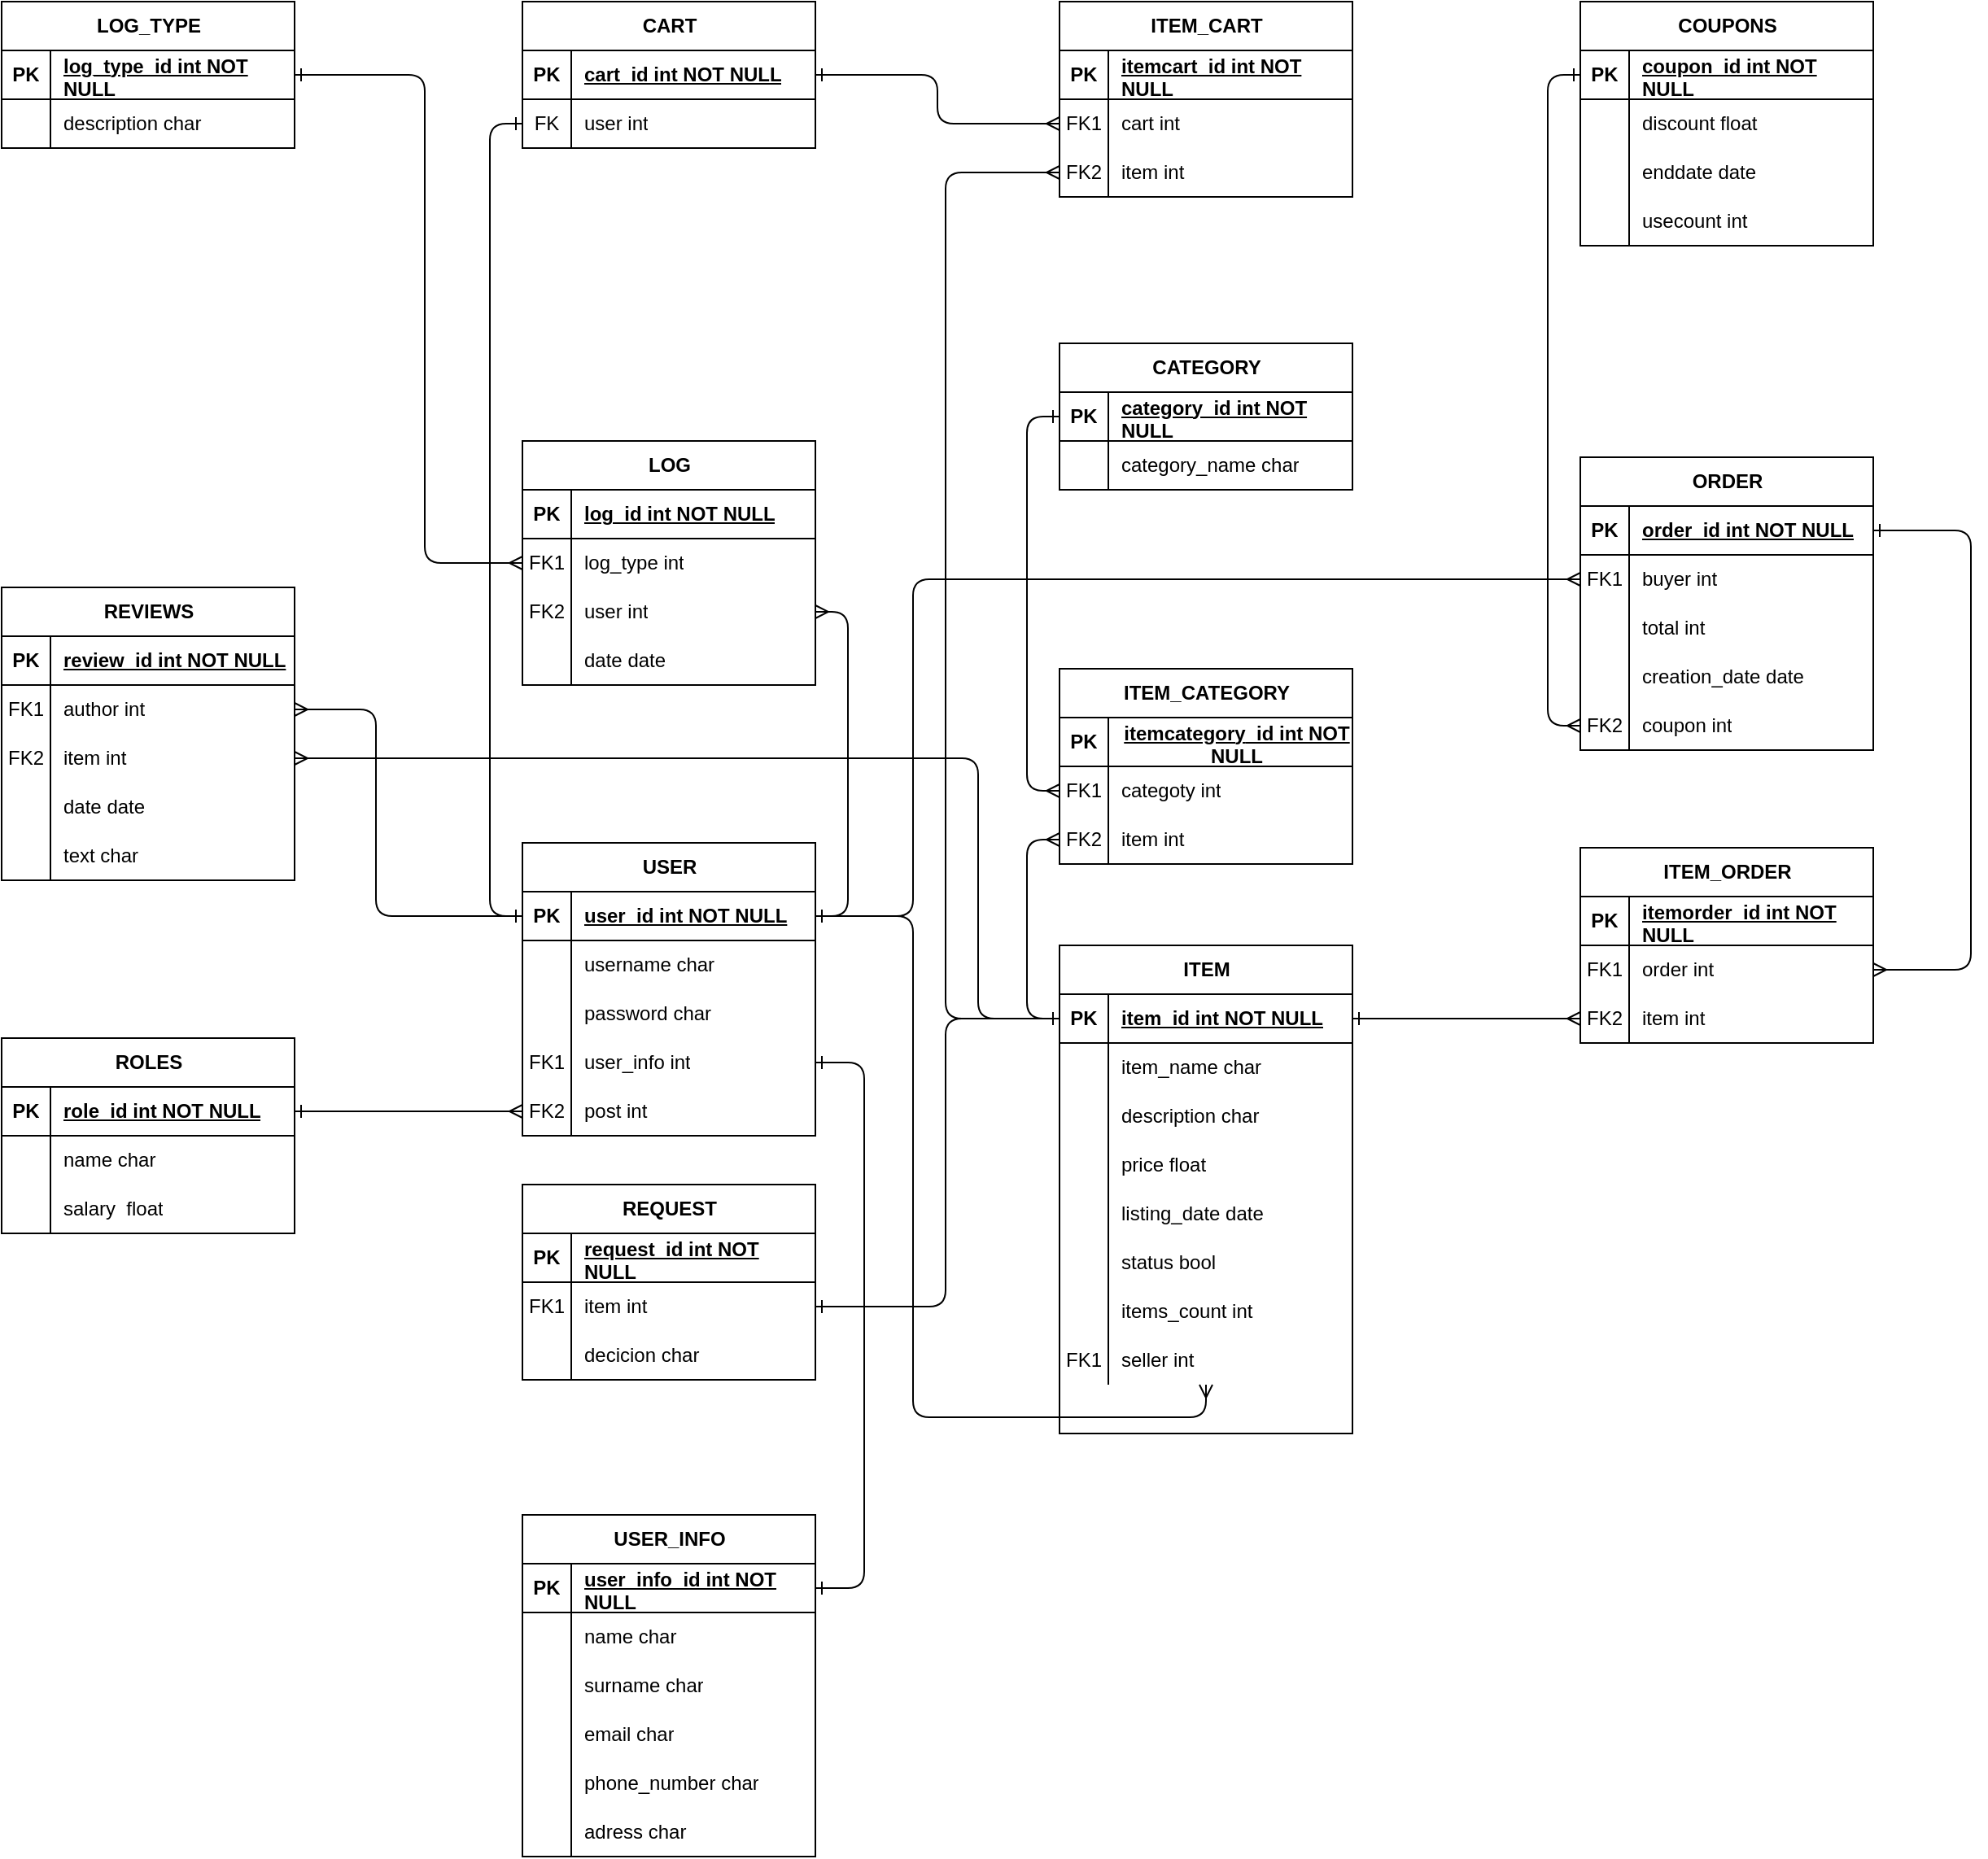 <mxfile version="24.4.7" type="device">
  <diagram id="R2lEEEUBdFMjLlhIrx00" name="Page-1">
    <mxGraphModel dx="1257" dy="923" grid="1" gridSize="10" guides="1" tooltips="1" connect="1" arrows="1" fold="1" page="1" pageScale="1" pageWidth="1169" pageHeight="1654" math="0" shadow="0" extFonts="Permanent Marker^https://fonts.googleapis.com/css?family=Permanent+Marker">
      <root>
        <mxCell id="0" />
        <mxCell id="1" parent="0" />
        <mxCell id="pjpTQ0jZ3JZewD7xX8vD-12" value="ROLES" style="shape=table;startSize=30;container=1;collapsible=1;childLayout=tableLayout;fixedRows=1;rowLines=0;fontStyle=1;align=center;resizeLast=1;html=1;" parent="1" vertex="1">
          <mxGeometry x="60" y="767" width="180" height="120" as="geometry" />
        </mxCell>
        <mxCell id="pjpTQ0jZ3JZewD7xX8vD-13" value="" style="shape=tableRow;horizontal=0;startSize=0;swimlaneHead=0;swimlaneBody=0;fillColor=none;collapsible=0;dropTarget=0;points=[[0,0.5],[1,0.5]];portConstraint=eastwest;top=0;left=0;right=0;bottom=1;" parent="pjpTQ0jZ3JZewD7xX8vD-12" vertex="1">
          <mxGeometry y="30" width="180" height="30" as="geometry" />
        </mxCell>
        <mxCell id="pjpTQ0jZ3JZewD7xX8vD-14" value="PK" style="shape=partialRectangle;connectable=0;fillColor=none;top=0;left=0;bottom=0;right=0;fontStyle=1;overflow=hidden;whiteSpace=wrap;html=1;" parent="pjpTQ0jZ3JZewD7xX8vD-13" vertex="1">
          <mxGeometry width="30" height="30" as="geometry">
            <mxRectangle width="30" height="30" as="alternateBounds" />
          </mxGeometry>
        </mxCell>
        <mxCell id="pjpTQ0jZ3JZewD7xX8vD-15" value="role_id int NOT NULL" style="shape=partialRectangle;connectable=0;fillColor=none;top=0;left=0;bottom=0;right=0;align=left;spacingLeft=6;fontStyle=5;overflow=hidden;whiteSpace=wrap;html=1;" parent="pjpTQ0jZ3JZewD7xX8vD-13" vertex="1">
          <mxGeometry x="30" width="150" height="30" as="geometry">
            <mxRectangle width="150" height="30" as="alternateBounds" />
          </mxGeometry>
        </mxCell>
        <mxCell id="pjpTQ0jZ3JZewD7xX8vD-16" value="" style="shape=tableRow;horizontal=0;startSize=0;swimlaneHead=0;swimlaneBody=0;fillColor=none;collapsible=0;dropTarget=0;points=[[0,0.5],[1,0.5]];portConstraint=eastwest;top=0;left=0;right=0;bottom=0;" parent="pjpTQ0jZ3JZewD7xX8vD-12" vertex="1">
          <mxGeometry y="60" width="180" height="30" as="geometry" />
        </mxCell>
        <mxCell id="pjpTQ0jZ3JZewD7xX8vD-17" value="" style="shape=partialRectangle;connectable=0;fillColor=none;top=0;left=0;bottom=0;right=0;editable=1;overflow=hidden;whiteSpace=wrap;html=1;" parent="pjpTQ0jZ3JZewD7xX8vD-16" vertex="1">
          <mxGeometry width="30" height="30" as="geometry">
            <mxRectangle width="30" height="30" as="alternateBounds" />
          </mxGeometry>
        </mxCell>
        <mxCell id="pjpTQ0jZ3JZewD7xX8vD-18" value="name char" style="shape=partialRectangle;connectable=0;fillColor=none;top=0;left=0;bottom=0;right=0;align=left;spacingLeft=6;overflow=hidden;whiteSpace=wrap;html=1;" parent="pjpTQ0jZ3JZewD7xX8vD-16" vertex="1">
          <mxGeometry x="30" width="150" height="30" as="geometry">
            <mxRectangle width="150" height="30" as="alternateBounds" />
          </mxGeometry>
        </mxCell>
        <mxCell id="pjpTQ0jZ3JZewD7xX8vD-22" value="" style="shape=tableRow;horizontal=0;startSize=0;swimlaneHead=0;swimlaneBody=0;fillColor=none;collapsible=0;dropTarget=0;points=[[0,0.5],[1,0.5]];portConstraint=eastwest;top=0;left=0;right=0;bottom=0;" parent="pjpTQ0jZ3JZewD7xX8vD-12" vertex="1">
          <mxGeometry y="90" width="180" height="30" as="geometry" />
        </mxCell>
        <mxCell id="pjpTQ0jZ3JZewD7xX8vD-23" value="" style="shape=partialRectangle;connectable=0;fillColor=none;top=0;left=0;bottom=0;right=0;editable=1;overflow=hidden;whiteSpace=wrap;html=1;" parent="pjpTQ0jZ3JZewD7xX8vD-22" vertex="1">
          <mxGeometry width="30" height="30" as="geometry">
            <mxRectangle width="30" height="30" as="alternateBounds" />
          </mxGeometry>
        </mxCell>
        <mxCell id="pjpTQ0jZ3JZewD7xX8vD-24" value="salary&amp;nbsp; float" style="shape=partialRectangle;connectable=0;fillColor=none;top=0;left=0;bottom=0;right=0;align=left;spacingLeft=6;overflow=hidden;whiteSpace=wrap;html=1;" parent="pjpTQ0jZ3JZewD7xX8vD-22" vertex="1">
          <mxGeometry x="30" width="150" height="30" as="geometry">
            <mxRectangle width="150" height="30" as="alternateBounds" />
          </mxGeometry>
        </mxCell>
        <mxCell id="pjpTQ0jZ3JZewD7xX8vD-76" style="edgeStyle=orthogonalEdgeStyle;rounded=1;orthogonalLoop=1;jettySize=auto;html=1;entryX=1;entryY=0.5;entryDx=0;entryDy=0;endArrow=ERmany;endFill=0;startArrow=ERone;startFill=0;curved=0;exitX=0;exitY=0.5;exitDx=0;exitDy=0;" parent="1" source="pjpTQ0jZ3JZewD7xX8vD-35" target="pjpTQ0jZ3JZewD7xX8vD-64" edge="1">
          <mxGeometry relative="1" as="geometry">
            <Array as="points">
              <mxPoint x="290" y="692" />
              <mxPoint x="290" y="565" />
            </Array>
          </mxGeometry>
        </mxCell>
        <mxCell id="pjpTQ0jZ3JZewD7xX8vD-59" style="edgeStyle=orthogonalEdgeStyle;rounded=1;orthogonalLoop=1;jettySize=auto;html=1;entryX=0;entryY=0.5;entryDx=0;entryDy=0;curved=0;endArrow=ERmany;endFill=0;startArrow=ERone;startFill=0;targetPerimeterSpacing=0;exitX=1;exitY=0.5;exitDx=0;exitDy=0;" parent="1" source="pjpTQ0jZ3JZewD7xX8vD-13" target="pjpTQ0jZ3JZewD7xX8vD-47" edge="1">
          <mxGeometry relative="1" as="geometry" />
        </mxCell>
        <mxCell id="pjpTQ0jZ3JZewD7xX8vD-60" value="REVIEWS" style="shape=table;startSize=30;container=1;collapsible=1;childLayout=tableLayout;fixedRows=1;rowLines=0;fontStyle=1;align=center;resizeLast=1;html=1;" parent="1" vertex="1">
          <mxGeometry x="60" y="490" width="180" height="180" as="geometry" />
        </mxCell>
        <mxCell id="pjpTQ0jZ3JZewD7xX8vD-61" value="" style="shape=tableRow;horizontal=0;startSize=0;swimlaneHead=0;swimlaneBody=0;fillColor=none;collapsible=0;dropTarget=0;points=[[0,0.5],[1,0.5]];portConstraint=eastwest;top=0;left=0;right=0;bottom=1;" parent="pjpTQ0jZ3JZewD7xX8vD-60" vertex="1">
          <mxGeometry y="30" width="180" height="30" as="geometry" />
        </mxCell>
        <mxCell id="pjpTQ0jZ3JZewD7xX8vD-62" value="PK" style="shape=partialRectangle;connectable=0;fillColor=none;top=0;left=0;bottom=0;right=0;fontStyle=1;overflow=hidden;whiteSpace=wrap;html=1;" parent="pjpTQ0jZ3JZewD7xX8vD-61" vertex="1">
          <mxGeometry width="30" height="30" as="geometry">
            <mxRectangle width="30" height="30" as="alternateBounds" />
          </mxGeometry>
        </mxCell>
        <mxCell id="pjpTQ0jZ3JZewD7xX8vD-63" value="review_id int NOT NULL" style="shape=partialRectangle;connectable=0;fillColor=none;top=0;left=0;bottom=0;right=0;align=left;spacingLeft=6;fontStyle=5;overflow=hidden;whiteSpace=wrap;html=1;" parent="pjpTQ0jZ3JZewD7xX8vD-61" vertex="1">
          <mxGeometry x="30" width="150" height="30" as="geometry">
            <mxRectangle width="150" height="30" as="alternateBounds" />
          </mxGeometry>
        </mxCell>
        <mxCell id="pjpTQ0jZ3JZewD7xX8vD-64" value="" style="shape=tableRow;horizontal=0;startSize=0;swimlaneHead=0;swimlaneBody=0;fillColor=none;collapsible=0;dropTarget=0;points=[[0,0.5],[1,0.5]];portConstraint=eastwest;top=0;left=0;right=0;bottom=0;" parent="pjpTQ0jZ3JZewD7xX8vD-60" vertex="1">
          <mxGeometry y="60" width="180" height="30" as="geometry" />
        </mxCell>
        <mxCell id="pjpTQ0jZ3JZewD7xX8vD-65" value="FK1" style="shape=partialRectangle;connectable=0;fillColor=none;top=0;left=0;bottom=0;right=0;editable=1;overflow=hidden;whiteSpace=wrap;html=1;" parent="pjpTQ0jZ3JZewD7xX8vD-64" vertex="1">
          <mxGeometry width="30" height="30" as="geometry">
            <mxRectangle width="30" height="30" as="alternateBounds" />
          </mxGeometry>
        </mxCell>
        <mxCell id="pjpTQ0jZ3JZewD7xX8vD-66" value="author int" style="shape=partialRectangle;connectable=0;fillColor=none;top=0;left=0;bottom=0;right=0;align=left;spacingLeft=6;overflow=hidden;whiteSpace=wrap;html=1;" parent="pjpTQ0jZ3JZewD7xX8vD-64" vertex="1">
          <mxGeometry x="30" width="150" height="30" as="geometry">
            <mxRectangle width="150" height="30" as="alternateBounds" />
          </mxGeometry>
        </mxCell>
        <mxCell id="pjpTQ0jZ3JZewD7xX8vD-67" value="" style="shape=tableRow;horizontal=0;startSize=0;swimlaneHead=0;swimlaneBody=0;fillColor=none;collapsible=0;dropTarget=0;points=[[0,0.5],[1,0.5]];portConstraint=eastwest;top=0;left=0;right=0;bottom=0;" parent="pjpTQ0jZ3JZewD7xX8vD-60" vertex="1">
          <mxGeometry y="90" width="180" height="30" as="geometry" />
        </mxCell>
        <mxCell id="pjpTQ0jZ3JZewD7xX8vD-68" value="FK2" style="shape=partialRectangle;connectable=0;fillColor=none;top=0;left=0;bottom=0;right=0;editable=1;overflow=hidden;whiteSpace=wrap;html=1;" parent="pjpTQ0jZ3JZewD7xX8vD-67" vertex="1">
          <mxGeometry width="30" height="30" as="geometry">
            <mxRectangle width="30" height="30" as="alternateBounds" />
          </mxGeometry>
        </mxCell>
        <mxCell id="pjpTQ0jZ3JZewD7xX8vD-69" value="item int" style="shape=partialRectangle;connectable=0;fillColor=none;top=0;left=0;bottom=0;right=0;align=left;spacingLeft=6;overflow=hidden;whiteSpace=wrap;html=1;" parent="pjpTQ0jZ3JZewD7xX8vD-67" vertex="1">
          <mxGeometry x="30" width="150" height="30" as="geometry">
            <mxRectangle width="150" height="30" as="alternateBounds" />
          </mxGeometry>
        </mxCell>
        <mxCell id="pjpTQ0jZ3JZewD7xX8vD-70" value="" style="shape=tableRow;horizontal=0;startSize=0;swimlaneHead=0;swimlaneBody=0;fillColor=none;collapsible=0;dropTarget=0;points=[[0,0.5],[1,0.5]];portConstraint=eastwest;top=0;left=0;right=0;bottom=0;" parent="pjpTQ0jZ3JZewD7xX8vD-60" vertex="1">
          <mxGeometry y="120" width="180" height="30" as="geometry" />
        </mxCell>
        <mxCell id="pjpTQ0jZ3JZewD7xX8vD-71" value="" style="shape=partialRectangle;connectable=0;fillColor=none;top=0;left=0;bottom=0;right=0;editable=1;overflow=hidden;whiteSpace=wrap;html=1;" parent="pjpTQ0jZ3JZewD7xX8vD-70" vertex="1">
          <mxGeometry width="30" height="30" as="geometry">
            <mxRectangle width="30" height="30" as="alternateBounds" />
          </mxGeometry>
        </mxCell>
        <mxCell id="pjpTQ0jZ3JZewD7xX8vD-72" value="date date" style="shape=partialRectangle;connectable=0;fillColor=none;top=0;left=0;bottom=0;right=0;align=left;spacingLeft=6;overflow=hidden;whiteSpace=wrap;html=1;" parent="pjpTQ0jZ3JZewD7xX8vD-70" vertex="1">
          <mxGeometry x="30" width="150" height="30" as="geometry">
            <mxRectangle width="150" height="30" as="alternateBounds" />
          </mxGeometry>
        </mxCell>
        <mxCell id="cge1zGgScorav5pOPFrn-326" value="" style="shape=tableRow;horizontal=0;startSize=0;swimlaneHead=0;swimlaneBody=0;fillColor=none;collapsible=0;dropTarget=0;points=[[0,0.5],[1,0.5]];portConstraint=eastwest;top=0;left=0;right=0;bottom=0;" parent="pjpTQ0jZ3JZewD7xX8vD-60" vertex="1">
          <mxGeometry y="150" width="180" height="30" as="geometry" />
        </mxCell>
        <mxCell id="cge1zGgScorav5pOPFrn-327" value="" style="shape=partialRectangle;connectable=0;fillColor=none;top=0;left=0;bottom=0;right=0;editable=1;overflow=hidden;whiteSpace=wrap;html=1;" parent="cge1zGgScorav5pOPFrn-326" vertex="1">
          <mxGeometry width="30" height="30" as="geometry">
            <mxRectangle width="30" height="30" as="alternateBounds" />
          </mxGeometry>
        </mxCell>
        <mxCell id="cge1zGgScorav5pOPFrn-328" value="text char" style="shape=partialRectangle;connectable=0;fillColor=none;top=0;left=0;bottom=0;right=0;align=left;spacingLeft=6;overflow=hidden;whiteSpace=wrap;html=1;" parent="cge1zGgScorav5pOPFrn-326" vertex="1">
          <mxGeometry x="30" width="150" height="30" as="geometry">
            <mxRectangle width="150" height="30" as="alternateBounds" />
          </mxGeometry>
        </mxCell>
        <mxCell id="cge1zGgScorav5pOPFrn-1" value="USER_INFO" style="shape=table;startSize=30;container=1;collapsible=1;childLayout=tableLayout;fixedRows=1;rowLines=0;fontStyle=1;align=center;resizeLast=1;html=1;" parent="1" vertex="1">
          <mxGeometry x="380" y="1060" width="180" height="210" as="geometry" />
        </mxCell>
        <mxCell id="cge1zGgScorav5pOPFrn-2" value="" style="shape=tableRow;horizontal=0;startSize=0;swimlaneHead=0;swimlaneBody=0;fillColor=none;collapsible=0;dropTarget=0;points=[[0,0.5],[1,0.5]];portConstraint=eastwest;top=0;left=0;right=0;bottom=1;" parent="cge1zGgScorav5pOPFrn-1" vertex="1">
          <mxGeometry y="30" width="180" height="30" as="geometry" />
        </mxCell>
        <mxCell id="cge1zGgScorav5pOPFrn-3" value="PK" style="shape=partialRectangle;connectable=0;fillColor=none;top=0;left=0;bottom=0;right=0;fontStyle=1;overflow=hidden;whiteSpace=wrap;html=1;" parent="cge1zGgScorav5pOPFrn-2" vertex="1">
          <mxGeometry width="30" height="30" as="geometry">
            <mxRectangle width="30" height="30" as="alternateBounds" />
          </mxGeometry>
        </mxCell>
        <mxCell id="cge1zGgScorav5pOPFrn-4" value="&lt;span style=&quot;text-align: center; text-wrap: nowrap;&quot;&gt;user_info&lt;/span&gt;_id int NOT NULL" style="shape=partialRectangle;connectable=0;fillColor=none;top=0;left=0;bottom=0;right=0;align=left;spacingLeft=6;fontStyle=5;overflow=hidden;whiteSpace=wrap;html=1;" parent="cge1zGgScorav5pOPFrn-2" vertex="1">
          <mxGeometry x="30" width="150" height="30" as="geometry">
            <mxRectangle width="150" height="30" as="alternateBounds" />
          </mxGeometry>
        </mxCell>
        <mxCell id="cge1zGgScorav5pOPFrn-5" value="" style="shape=tableRow;horizontal=0;startSize=0;swimlaneHead=0;swimlaneBody=0;fillColor=none;collapsible=0;dropTarget=0;points=[[0,0.5],[1,0.5]];portConstraint=eastwest;top=0;left=0;right=0;bottom=0;" parent="cge1zGgScorav5pOPFrn-1" vertex="1">
          <mxGeometry y="60" width="180" height="30" as="geometry" />
        </mxCell>
        <mxCell id="cge1zGgScorav5pOPFrn-6" value="" style="shape=partialRectangle;connectable=0;fillColor=none;top=0;left=0;bottom=0;right=0;editable=1;overflow=hidden;whiteSpace=wrap;html=1;" parent="cge1zGgScorav5pOPFrn-5" vertex="1">
          <mxGeometry width="30" height="30" as="geometry">
            <mxRectangle width="30" height="30" as="alternateBounds" />
          </mxGeometry>
        </mxCell>
        <mxCell id="cge1zGgScorav5pOPFrn-7" value="name char" style="shape=partialRectangle;connectable=0;fillColor=none;top=0;left=0;bottom=0;right=0;align=left;spacingLeft=6;overflow=hidden;whiteSpace=wrap;html=1;" parent="cge1zGgScorav5pOPFrn-5" vertex="1">
          <mxGeometry x="30" width="150" height="30" as="geometry">
            <mxRectangle width="150" height="30" as="alternateBounds" />
          </mxGeometry>
        </mxCell>
        <mxCell id="cge1zGgScorav5pOPFrn-8" value="" style="shape=tableRow;horizontal=0;startSize=0;swimlaneHead=0;swimlaneBody=0;fillColor=none;collapsible=0;dropTarget=0;points=[[0,0.5],[1,0.5]];portConstraint=eastwest;top=0;left=0;right=0;bottom=0;" parent="cge1zGgScorav5pOPFrn-1" vertex="1">
          <mxGeometry y="90" width="180" height="30" as="geometry" />
        </mxCell>
        <mxCell id="cge1zGgScorav5pOPFrn-9" value="" style="shape=partialRectangle;connectable=0;fillColor=none;top=0;left=0;bottom=0;right=0;editable=1;overflow=hidden;whiteSpace=wrap;html=1;" parent="cge1zGgScorav5pOPFrn-8" vertex="1">
          <mxGeometry width="30" height="30" as="geometry">
            <mxRectangle width="30" height="30" as="alternateBounds" />
          </mxGeometry>
        </mxCell>
        <mxCell id="cge1zGgScorav5pOPFrn-10" value="surname char" style="shape=partialRectangle;connectable=0;fillColor=none;top=0;left=0;bottom=0;right=0;align=left;spacingLeft=6;overflow=hidden;whiteSpace=wrap;html=1;" parent="cge1zGgScorav5pOPFrn-8" vertex="1">
          <mxGeometry x="30" width="150" height="30" as="geometry">
            <mxRectangle width="150" height="30" as="alternateBounds" />
          </mxGeometry>
        </mxCell>
        <mxCell id="cge1zGgScorav5pOPFrn-11" value="" style="shape=tableRow;horizontal=0;startSize=0;swimlaneHead=0;swimlaneBody=0;fillColor=none;collapsible=0;dropTarget=0;points=[[0,0.5],[1,0.5]];portConstraint=eastwest;top=0;left=0;right=0;bottom=0;" parent="cge1zGgScorav5pOPFrn-1" vertex="1">
          <mxGeometry y="120" width="180" height="30" as="geometry" />
        </mxCell>
        <mxCell id="cge1zGgScorav5pOPFrn-12" value="" style="shape=partialRectangle;connectable=0;fillColor=none;top=0;left=0;bottom=0;right=0;editable=1;overflow=hidden;whiteSpace=wrap;html=1;" parent="cge1zGgScorav5pOPFrn-11" vertex="1">
          <mxGeometry width="30" height="30" as="geometry">
            <mxRectangle width="30" height="30" as="alternateBounds" />
          </mxGeometry>
        </mxCell>
        <mxCell id="cge1zGgScorav5pOPFrn-13" value="email char" style="shape=partialRectangle;connectable=0;fillColor=none;top=0;left=0;bottom=0;right=0;align=left;spacingLeft=6;overflow=hidden;whiteSpace=wrap;html=1;" parent="cge1zGgScorav5pOPFrn-11" vertex="1">
          <mxGeometry x="30" width="150" height="30" as="geometry">
            <mxRectangle width="150" height="30" as="alternateBounds" />
          </mxGeometry>
        </mxCell>
        <mxCell id="cge1zGgScorav5pOPFrn-22" value="" style="shape=tableRow;horizontal=0;startSize=0;swimlaneHead=0;swimlaneBody=0;fillColor=none;collapsible=0;dropTarget=0;points=[[0,0.5],[1,0.5]];portConstraint=eastwest;top=0;left=0;right=0;bottom=0;" parent="cge1zGgScorav5pOPFrn-1" vertex="1">
          <mxGeometry y="150" width="180" height="30" as="geometry" />
        </mxCell>
        <mxCell id="cge1zGgScorav5pOPFrn-23" value="" style="shape=partialRectangle;connectable=0;fillColor=none;top=0;left=0;bottom=0;right=0;editable=1;overflow=hidden;whiteSpace=wrap;html=1;" parent="cge1zGgScorav5pOPFrn-22" vertex="1">
          <mxGeometry width="30" height="30" as="geometry">
            <mxRectangle width="30" height="30" as="alternateBounds" />
          </mxGeometry>
        </mxCell>
        <mxCell id="cge1zGgScorav5pOPFrn-24" value="phone_number char" style="shape=partialRectangle;connectable=0;fillColor=none;top=0;left=0;bottom=0;right=0;align=left;spacingLeft=6;overflow=hidden;whiteSpace=wrap;html=1;" parent="cge1zGgScorav5pOPFrn-22" vertex="1">
          <mxGeometry x="30" width="150" height="30" as="geometry">
            <mxRectangle width="150" height="30" as="alternateBounds" />
          </mxGeometry>
        </mxCell>
        <mxCell id="cge1zGgScorav5pOPFrn-25" value="" style="shape=tableRow;horizontal=0;startSize=0;swimlaneHead=0;swimlaneBody=0;fillColor=none;collapsible=0;dropTarget=0;points=[[0,0.5],[1,0.5]];portConstraint=eastwest;top=0;left=0;right=0;bottom=0;" parent="cge1zGgScorav5pOPFrn-1" vertex="1">
          <mxGeometry y="180" width="180" height="30" as="geometry" />
        </mxCell>
        <mxCell id="cge1zGgScorav5pOPFrn-26" value="" style="shape=partialRectangle;connectable=0;fillColor=none;top=0;left=0;bottom=0;right=0;editable=1;overflow=hidden;whiteSpace=wrap;html=1;" parent="cge1zGgScorav5pOPFrn-25" vertex="1">
          <mxGeometry width="30" height="30" as="geometry">
            <mxRectangle width="30" height="30" as="alternateBounds" />
          </mxGeometry>
        </mxCell>
        <mxCell id="cge1zGgScorav5pOPFrn-27" value="adress char" style="shape=partialRectangle;connectable=0;fillColor=none;top=0;left=0;bottom=0;right=0;align=left;spacingLeft=6;overflow=hidden;whiteSpace=wrap;html=1;" parent="cge1zGgScorav5pOPFrn-25" vertex="1">
          <mxGeometry x="30" width="150" height="30" as="geometry">
            <mxRectangle width="150" height="30" as="alternateBounds" />
          </mxGeometry>
        </mxCell>
        <mxCell id="pjpTQ0jZ3JZewD7xX8vD-34" value="USER" style="shape=table;startSize=30;container=1;collapsible=1;childLayout=tableLayout;fixedRows=1;rowLines=0;fontStyle=1;align=center;resizeLast=1;html=1;" parent="1" vertex="1">
          <mxGeometry x="380" y="647" width="180" height="180" as="geometry" />
        </mxCell>
        <mxCell id="pjpTQ0jZ3JZewD7xX8vD-35" value="" style="shape=tableRow;horizontal=0;startSize=0;swimlaneHead=0;swimlaneBody=0;fillColor=none;collapsible=0;dropTarget=0;points=[[0,0.5],[1,0.5]];portConstraint=eastwest;top=0;left=0;right=0;bottom=1;" parent="pjpTQ0jZ3JZewD7xX8vD-34" vertex="1">
          <mxGeometry y="30" width="180" height="30" as="geometry" />
        </mxCell>
        <mxCell id="pjpTQ0jZ3JZewD7xX8vD-36" value="PK" style="shape=partialRectangle;connectable=0;fillColor=none;top=0;left=0;bottom=0;right=0;fontStyle=1;overflow=hidden;whiteSpace=wrap;html=1;" parent="pjpTQ0jZ3JZewD7xX8vD-35" vertex="1">
          <mxGeometry width="30" height="30" as="geometry">
            <mxRectangle width="30" height="30" as="alternateBounds" />
          </mxGeometry>
        </mxCell>
        <mxCell id="pjpTQ0jZ3JZewD7xX8vD-37" value="user_id int NOT NULL" style="shape=partialRectangle;connectable=0;fillColor=none;top=0;left=0;bottom=0;right=0;align=left;spacingLeft=6;fontStyle=5;overflow=hidden;whiteSpace=wrap;html=1;" parent="pjpTQ0jZ3JZewD7xX8vD-35" vertex="1">
          <mxGeometry x="30" width="150" height="30" as="geometry">
            <mxRectangle width="150" height="30" as="alternateBounds" />
          </mxGeometry>
        </mxCell>
        <mxCell id="pjpTQ0jZ3JZewD7xX8vD-38" value="" style="shape=tableRow;horizontal=0;startSize=0;swimlaneHead=0;swimlaneBody=0;fillColor=none;collapsible=0;dropTarget=0;points=[[0,0.5],[1,0.5]];portConstraint=eastwest;top=0;left=0;right=0;bottom=0;" parent="pjpTQ0jZ3JZewD7xX8vD-34" vertex="1">
          <mxGeometry y="60" width="180" height="30" as="geometry" />
        </mxCell>
        <mxCell id="pjpTQ0jZ3JZewD7xX8vD-39" value="" style="shape=partialRectangle;connectable=0;fillColor=none;top=0;left=0;bottom=0;right=0;editable=1;overflow=hidden;whiteSpace=wrap;html=1;" parent="pjpTQ0jZ3JZewD7xX8vD-38" vertex="1">
          <mxGeometry width="30" height="30" as="geometry">
            <mxRectangle width="30" height="30" as="alternateBounds" />
          </mxGeometry>
        </mxCell>
        <mxCell id="pjpTQ0jZ3JZewD7xX8vD-40" value="username char" style="shape=partialRectangle;connectable=0;fillColor=none;top=0;left=0;bottom=0;right=0;align=left;spacingLeft=6;overflow=hidden;whiteSpace=wrap;html=1;" parent="pjpTQ0jZ3JZewD7xX8vD-38" vertex="1">
          <mxGeometry x="30" width="150" height="30" as="geometry">
            <mxRectangle width="150" height="30" as="alternateBounds" />
          </mxGeometry>
        </mxCell>
        <mxCell id="pjpTQ0jZ3JZewD7xX8vD-41" value="" style="shape=tableRow;horizontal=0;startSize=0;swimlaneHead=0;swimlaneBody=0;fillColor=none;collapsible=0;dropTarget=0;points=[[0,0.5],[1,0.5]];portConstraint=eastwest;top=0;left=0;right=0;bottom=0;" parent="pjpTQ0jZ3JZewD7xX8vD-34" vertex="1">
          <mxGeometry y="90" width="180" height="30" as="geometry" />
        </mxCell>
        <mxCell id="pjpTQ0jZ3JZewD7xX8vD-42" value="" style="shape=partialRectangle;connectable=0;fillColor=none;top=0;left=0;bottom=0;right=0;editable=1;overflow=hidden;whiteSpace=wrap;html=1;" parent="pjpTQ0jZ3JZewD7xX8vD-41" vertex="1">
          <mxGeometry width="30" height="30" as="geometry">
            <mxRectangle width="30" height="30" as="alternateBounds" />
          </mxGeometry>
        </mxCell>
        <mxCell id="pjpTQ0jZ3JZewD7xX8vD-43" value="password char" style="shape=partialRectangle;connectable=0;fillColor=none;top=0;left=0;bottom=0;right=0;align=left;spacingLeft=6;overflow=hidden;whiteSpace=wrap;html=1;" parent="pjpTQ0jZ3JZewD7xX8vD-41" vertex="1">
          <mxGeometry x="30" width="150" height="30" as="geometry">
            <mxRectangle width="150" height="30" as="alternateBounds" />
          </mxGeometry>
        </mxCell>
        <mxCell id="pjpTQ0jZ3JZewD7xX8vD-44" value="" style="shape=tableRow;horizontal=0;startSize=0;swimlaneHead=0;swimlaneBody=0;fillColor=none;collapsible=0;dropTarget=0;points=[[0,0.5],[1,0.5]];portConstraint=eastwest;top=0;left=0;right=0;bottom=0;" parent="pjpTQ0jZ3JZewD7xX8vD-34" vertex="1">
          <mxGeometry y="120" width="180" height="30" as="geometry" />
        </mxCell>
        <mxCell id="pjpTQ0jZ3JZewD7xX8vD-45" value="FK1" style="shape=partialRectangle;connectable=0;fillColor=none;top=0;left=0;bottom=0;right=0;editable=1;overflow=hidden;whiteSpace=wrap;html=1;" parent="pjpTQ0jZ3JZewD7xX8vD-44" vertex="1">
          <mxGeometry width="30" height="30" as="geometry">
            <mxRectangle width="30" height="30" as="alternateBounds" />
          </mxGeometry>
        </mxCell>
        <mxCell id="pjpTQ0jZ3JZewD7xX8vD-46" value="user_info int" style="shape=partialRectangle;connectable=0;fillColor=none;top=0;left=0;bottom=0;right=0;align=left;spacingLeft=6;overflow=hidden;whiteSpace=wrap;html=1;" parent="pjpTQ0jZ3JZewD7xX8vD-44" vertex="1">
          <mxGeometry x="30" width="150" height="30" as="geometry">
            <mxRectangle width="150" height="30" as="alternateBounds" />
          </mxGeometry>
        </mxCell>
        <mxCell id="pjpTQ0jZ3JZewD7xX8vD-47" value="" style="shape=tableRow;horizontal=0;startSize=0;swimlaneHead=0;swimlaneBody=0;fillColor=none;collapsible=0;dropTarget=0;points=[[0,0.5],[1,0.5]];portConstraint=eastwest;top=0;left=0;right=0;bottom=0;" parent="pjpTQ0jZ3JZewD7xX8vD-34" vertex="1">
          <mxGeometry y="150" width="180" height="30" as="geometry" />
        </mxCell>
        <mxCell id="pjpTQ0jZ3JZewD7xX8vD-48" value="FK2" style="shape=partialRectangle;connectable=0;fillColor=none;top=0;left=0;bottom=0;right=0;editable=1;overflow=hidden;whiteSpace=wrap;html=1;" parent="pjpTQ0jZ3JZewD7xX8vD-47" vertex="1">
          <mxGeometry width="30" height="30" as="geometry">
            <mxRectangle width="30" height="30" as="alternateBounds" />
          </mxGeometry>
        </mxCell>
        <mxCell id="pjpTQ0jZ3JZewD7xX8vD-49" value="post int" style="shape=partialRectangle;connectable=0;fillColor=none;top=0;left=0;bottom=0;right=0;align=left;spacingLeft=6;overflow=hidden;whiteSpace=wrap;html=1;" parent="pjpTQ0jZ3JZewD7xX8vD-47" vertex="1">
          <mxGeometry x="30" width="150" height="30" as="geometry">
            <mxRectangle width="150" height="30" as="alternateBounds" />
          </mxGeometry>
        </mxCell>
        <mxCell id="cge1zGgScorav5pOPFrn-30" value="" style="edgeStyle=entityRelationEdgeStyle;fontSize=12;html=1;endArrow=ERone;startArrow=ERone;rounded=1;exitX=1;exitY=0.5;exitDx=0;exitDy=0;curved=0;startFill=0;endFill=0;" parent="1" source="cge1zGgScorav5pOPFrn-2" target="pjpTQ0jZ3JZewD7xX8vD-44" edge="1">
          <mxGeometry width="100" height="100" relative="1" as="geometry">
            <mxPoint x="570" y="720" as="sourcePoint" />
            <mxPoint x="670" y="620" as="targetPoint" />
          </mxGeometry>
        </mxCell>
        <mxCell id="cge1zGgScorav5pOPFrn-36" value="CATEGORY" style="shape=table;startSize=30;container=1;collapsible=1;childLayout=tableLayout;fixedRows=1;rowLines=0;fontStyle=1;align=center;resizeLast=1;html=1;" parent="1" vertex="1">
          <mxGeometry x="710" y="340" width="180" height="90" as="geometry" />
        </mxCell>
        <mxCell id="cge1zGgScorav5pOPFrn-37" value="" style="shape=tableRow;horizontal=0;startSize=0;swimlaneHead=0;swimlaneBody=0;fillColor=none;collapsible=0;dropTarget=0;points=[[0,0.5],[1,0.5]];portConstraint=eastwest;top=0;left=0;right=0;bottom=1;" parent="cge1zGgScorav5pOPFrn-36" vertex="1">
          <mxGeometry y="30" width="180" height="30" as="geometry" />
        </mxCell>
        <mxCell id="cge1zGgScorav5pOPFrn-38" value="PK" style="shape=partialRectangle;connectable=0;fillColor=none;top=0;left=0;bottom=0;right=0;fontStyle=1;overflow=hidden;whiteSpace=wrap;html=1;" parent="cge1zGgScorav5pOPFrn-37" vertex="1">
          <mxGeometry width="30" height="30" as="geometry">
            <mxRectangle width="30" height="30" as="alternateBounds" />
          </mxGeometry>
        </mxCell>
        <mxCell id="cge1zGgScorav5pOPFrn-39" value="category_id int NOT NULL" style="shape=partialRectangle;connectable=0;fillColor=none;top=0;left=0;bottom=0;right=0;align=left;spacingLeft=6;fontStyle=5;overflow=hidden;whiteSpace=wrap;html=1;" parent="cge1zGgScorav5pOPFrn-37" vertex="1">
          <mxGeometry x="30" width="150" height="30" as="geometry">
            <mxRectangle width="150" height="30" as="alternateBounds" />
          </mxGeometry>
        </mxCell>
        <mxCell id="cge1zGgScorav5pOPFrn-43" value="" style="shape=tableRow;horizontal=0;startSize=0;swimlaneHead=0;swimlaneBody=0;fillColor=none;collapsible=0;dropTarget=0;points=[[0,0.5],[1,0.5]];portConstraint=eastwest;top=0;left=0;right=0;bottom=0;" parent="cge1zGgScorav5pOPFrn-36" vertex="1">
          <mxGeometry y="60" width="180" height="30" as="geometry" />
        </mxCell>
        <mxCell id="cge1zGgScorav5pOPFrn-44" value="" style="shape=partialRectangle;connectable=0;fillColor=none;top=0;left=0;bottom=0;right=0;editable=1;overflow=hidden;whiteSpace=wrap;html=1;" parent="cge1zGgScorav5pOPFrn-43" vertex="1">
          <mxGeometry width="30" height="30" as="geometry">
            <mxRectangle width="30" height="30" as="alternateBounds" />
          </mxGeometry>
        </mxCell>
        <mxCell id="cge1zGgScorav5pOPFrn-45" value="category_name char" style="shape=partialRectangle;connectable=0;fillColor=none;top=0;left=0;bottom=0;right=0;align=left;spacingLeft=6;overflow=hidden;whiteSpace=wrap;html=1;" parent="cge1zGgScorav5pOPFrn-43" vertex="1">
          <mxGeometry x="30" width="150" height="30" as="geometry">
            <mxRectangle width="150" height="30" as="alternateBounds" />
          </mxGeometry>
        </mxCell>
        <mxCell id="cge1zGgScorav5pOPFrn-55" value="ITEM" style="shape=table;startSize=30;container=1;collapsible=1;childLayout=tableLayout;fixedRows=1;rowLines=0;fontStyle=1;align=center;resizeLast=1;html=1;" parent="1" vertex="1">
          <mxGeometry x="710" y="710" width="180" height="300" as="geometry" />
        </mxCell>
        <mxCell id="cge1zGgScorav5pOPFrn-56" value="" style="shape=tableRow;horizontal=0;startSize=0;swimlaneHead=0;swimlaneBody=0;fillColor=none;collapsible=0;dropTarget=0;points=[[0,0.5],[1,0.5]];portConstraint=eastwest;top=0;left=0;right=0;bottom=1;" parent="cge1zGgScorav5pOPFrn-55" vertex="1">
          <mxGeometry y="30" width="180" height="30" as="geometry" />
        </mxCell>
        <mxCell id="cge1zGgScorav5pOPFrn-57" value="PK" style="shape=partialRectangle;connectable=0;fillColor=none;top=0;left=0;bottom=0;right=0;fontStyle=1;overflow=hidden;whiteSpace=wrap;html=1;" parent="cge1zGgScorav5pOPFrn-56" vertex="1">
          <mxGeometry width="30" height="30" as="geometry">
            <mxRectangle width="30" height="30" as="alternateBounds" />
          </mxGeometry>
        </mxCell>
        <mxCell id="cge1zGgScorav5pOPFrn-58" value="item_id int NOT NULL" style="shape=partialRectangle;connectable=0;fillColor=none;top=0;left=0;bottom=0;right=0;align=left;spacingLeft=6;fontStyle=5;overflow=hidden;whiteSpace=wrap;html=1;" parent="cge1zGgScorav5pOPFrn-56" vertex="1">
          <mxGeometry x="30" width="150" height="30" as="geometry">
            <mxRectangle width="150" height="30" as="alternateBounds" />
          </mxGeometry>
        </mxCell>
        <mxCell id="cge1zGgScorav5pOPFrn-59" value="" style="shape=tableRow;horizontal=0;startSize=0;swimlaneHead=0;swimlaneBody=0;fillColor=none;collapsible=0;dropTarget=0;points=[[0,0.5],[1,0.5]];portConstraint=eastwest;top=0;left=0;right=0;bottom=0;" parent="cge1zGgScorav5pOPFrn-55" vertex="1">
          <mxGeometry y="60" width="180" height="30" as="geometry" />
        </mxCell>
        <mxCell id="cge1zGgScorav5pOPFrn-60" value="" style="shape=partialRectangle;connectable=0;fillColor=none;top=0;left=0;bottom=0;right=0;editable=1;overflow=hidden;whiteSpace=wrap;html=1;" parent="cge1zGgScorav5pOPFrn-59" vertex="1">
          <mxGeometry width="30" height="30" as="geometry">
            <mxRectangle width="30" height="30" as="alternateBounds" />
          </mxGeometry>
        </mxCell>
        <mxCell id="cge1zGgScorav5pOPFrn-61" value="item_name char" style="shape=partialRectangle;connectable=0;fillColor=none;top=0;left=0;bottom=0;right=0;align=left;spacingLeft=6;overflow=hidden;whiteSpace=wrap;html=1;" parent="cge1zGgScorav5pOPFrn-59" vertex="1">
          <mxGeometry x="30" width="150" height="30" as="geometry">
            <mxRectangle width="150" height="30" as="alternateBounds" />
          </mxGeometry>
        </mxCell>
        <mxCell id="cge1zGgScorav5pOPFrn-62" value="" style="shape=tableRow;horizontal=0;startSize=0;swimlaneHead=0;swimlaneBody=0;fillColor=none;collapsible=0;dropTarget=0;points=[[0,0.5],[1,0.5]];portConstraint=eastwest;top=0;left=0;right=0;bottom=0;" parent="cge1zGgScorav5pOPFrn-55" vertex="1">
          <mxGeometry y="90" width="180" height="30" as="geometry" />
        </mxCell>
        <mxCell id="cge1zGgScorav5pOPFrn-63" value="" style="shape=partialRectangle;connectable=0;fillColor=none;top=0;left=0;bottom=0;right=0;editable=1;overflow=hidden;whiteSpace=wrap;html=1;" parent="cge1zGgScorav5pOPFrn-62" vertex="1">
          <mxGeometry width="30" height="30" as="geometry">
            <mxRectangle width="30" height="30" as="alternateBounds" />
          </mxGeometry>
        </mxCell>
        <mxCell id="cge1zGgScorav5pOPFrn-64" value="description char" style="shape=partialRectangle;connectable=0;fillColor=none;top=0;left=0;bottom=0;right=0;align=left;spacingLeft=6;overflow=hidden;whiteSpace=wrap;html=1;" parent="cge1zGgScorav5pOPFrn-62" vertex="1">
          <mxGeometry x="30" width="150" height="30" as="geometry">
            <mxRectangle width="150" height="30" as="alternateBounds" />
          </mxGeometry>
        </mxCell>
        <mxCell id="cge1zGgScorav5pOPFrn-65" value="" style="shape=tableRow;horizontal=0;startSize=0;swimlaneHead=0;swimlaneBody=0;fillColor=none;collapsible=0;dropTarget=0;points=[[0,0.5],[1,0.5]];portConstraint=eastwest;top=0;left=0;right=0;bottom=0;" parent="cge1zGgScorav5pOPFrn-55" vertex="1">
          <mxGeometry y="120" width="180" height="30" as="geometry" />
        </mxCell>
        <mxCell id="cge1zGgScorav5pOPFrn-66" value="" style="shape=partialRectangle;connectable=0;fillColor=none;top=0;left=0;bottom=0;right=0;editable=1;overflow=hidden;whiteSpace=wrap;html=1;" parent="cge1zGgScorav5pOPFrn-65" vertex="1">
          <mxGeometry width="30" height="30" as="geometry">
            <mxRectangle width="30" height="30" as="alternateBounds" />
          </mxGeometry>
        </mxCell>
        <mxCell id="cge1zGgScorav5pOPFrn-67" value="price float" style="shape=partialRectangle;connectable=0;fillColor=none;top=0;left=0;bottom=0;right=0;align=left;spacingLeft=6;overflow=hidden;whiteSpace=wrap;html=1;" parent="cge1zGgScorav5pOPFrn-65" vertex="1">
          <mxGeometry x="30" width="150" height="30" as="geometry">
            <mxRectangle width="150" height="30" as="alternateBounds" />
          </mxGeometry>
        </mxCell>
        <mxCell id="cge1zGgScorav5pOPFrn-71" value="" style="shape=tableRow;horizontal=0;startSize=0;swimlaneHead=0;swimlaneBody=0;fillColor=none;collapsible=0;dropTarget=0;points=[[0,0.5],[1,0.5]];portConstraint=eastwest;top=0;left=0;right=0;bottom=0;" parent="cge1zGgScorav5pOPFrn-55" vertex="1">
          <mxGeometry y="150" width="180" height="30" as="geometry" />
        </mxCell>
        <mxCell id="cge1zGgScorav5pOPFrn-72" value="" style="shape=partialRectangle;connectable=0;fillColor=none;top=0;left=0;bottom=0;right=0;editable=1;overflow=hidden;whiteSpace=wrap;html=1;" parent="cge1zGgScorav5pOPFrn-71" vertex="1">
          <mxGeometry width="30" height="30" as="geometry">
            <mxRectangle width="30" height="30" as="alternateBounds" />
          </mxGeometry>
        </mxCell>
        <mxCell id="cge1zGgScorav5pOPFrn-73" value="listing_date date" style="shape=partialRectangle;connectable=0;fillColor=none;top=0;left=0;bottom=0;right=0;align=left;spacingLeft=6;overflow=hidden;whiteSpace=wrap;html=1;" parent="cge1zGgScorav5pOPFrn-71" vertex="1">
          <mxGeometry x="30" width="150" height="30" as="geometry">
            <mxRectangle width="150" height="30" as="alternateBounds" />
          </mxGeometry>
        </mxCell>
        <mxCell id="cge1zGgScorav5pOPFrn-93" value="" style="shape=tableRow;horizontal=0;startSize=0;swimlaneHead=0;swimlaneBody=0;fillColor=none;collapsible=0;dropTarget=0;points=[[0,0.5],[1,0.5]];portConstraint=eastwest;top=0;left=0;right=0;bottom=0;" parent="cge1zGgScorav5pOPFrn-55" vertex="1">
          <mxGeometry y="180" width="180" height="30" as="geometry" />
        </mxCell>
        <mxCell id="cge1zGgScorav5pOPFrn-94" value="" style="shape=partialRectangle;connectable=0;fillColor=none;top=0;left=0;bottom=0;right=0;editable=1;overflow=hidden;whiteSpace=wrap;html=1;" parent="cge1zGgScorav5pOPFrn-93" vertex="1">
          <mxGeometry width="30" height="30" as="geometry">
            <mxRectangle width="30" height="30" as="alternateBounds" />
          </mxGeometry>
        </mxCell>
        <mxCell id="cge1zGgScorav5pOPFrn-95" value="status bool" style="shape=partialRectangle;connectable=0;fillColor=none;top=0;left=0;bottom=0;right=0;align=left;spacingLeft=6;overflow=hidden;whiteSpace=wrap;html=1;" parent="cge1zGgScorav5pOPFrn-93" vertex="1">
          <mxGeometry x="30" width="150" height="30" as="geometry">
            <mxRectangle width="150" height="30" as="alternateBounds" />
          </mxGeometry>
        </mxCell>
        <mxCell id="cge1zGgScorav5pOPFrn-207" value="" style="shape=tableRow;horizontal=0;startSize=0;swimlaneHead=0;swimlaneBody=0;fillColor=none;collapsible=0;dropTarget=0;points=[[0,0.5],[1,0.5]];portConstraint=eastwest;top=0;left=0;right=0;bottom=0;" parent="cge1zGgScorav5pOPFrn-55" vertex="1">
          <mxGeometry y="210" width="180" height="30" as="geometry" />
        </mxCell>
        <mxCell id="cge1zGgScorav5pOPFrn-208" value="" style="shape=partialRectangle;connectable=0;fillColor=none;top=0;left=0;bottom=0;right=0;editable=1;overflow=hidden;whiteSpace=wrap;html=1;" parent="cge1zGgScorav5pOPFrn-207" vertex="1">
          <mxGeometry width="30" height="30" as="geometry">
            <mxRectangle width="30" height="30" as="alternateBounds" />
          </mxGeometry>
        </mxCell>
        <mxCell id="cge1zGgScorav5pOPFrn-209" value="items_count int" style="shape=partialRectangle;connectable=0;fillColor=none;top=0;left=0;bottom=0;right=0;align=left;spacingLeft=6;overflow=hidden;whiteSpace=wrap;html=1;" parent="cge1zGgScorav5pOPFrn-207" vertex="1">
          <mxGeometry x="30" width="150" height="30" as="geometry">
            <mxRectangle width="150" height="30" as="alternateBounds" />
          </mxGeometry>
        </mxCell>
        <mxCell id="imo6qIEWWfAQGdJsJ8pF-1" value="" style="shape=tableRow;horizontal=0;startSize=0;swimlaneHead=0;swimlaneBody=0;fillColor=none;collapsible=0;dropTarget=0;points=[[0,0.5],[1,0.5]];portConstraint=eastwest;top=0;left=0;right=0;bottom=0;" vertex="1" parent="cge1zGgScorav5pOPFrn-55">
          <mxGeometry y="240" width="180" height="30" as="geometry" />
        </mxCell>
        <mxCell id="imo6qIEWWfAQGdJsJ8pF-2" value="FK1" style="shape=partialRectangle;connectable=0;fillColor=none;top=0;left=0;bottom=0;right=0;editable=1;overflow=hidden;whiteSpace=wrap;html=1;" vertex="1" parent="imo6qIEWWfAQGdJsJ8pF-1">
          <mxGeometry width="30" height="30" as="geometry">
            <mxRectangle width="30" height="30" as="alternateBounds" />
          </mxGeometry>
        </mxCell>
        <mxCell id="imo6qIEWWfAQGdJsJ8pF-3" value="seller int" style="shape=partialRectangle;connectable=0;fillColor=none;top=0;left=0;bottom=0;right=0;align=left;spacingLeft=6;overflow=hidden;whiteSpace=wrap;html=1;" vertex="1" parent="imo6qIEWWfAQGdJsJ8pF-1">
          <mxGeometry x="30" width="150" height="30" as="geometry">
            <mxRectangle width="150" height="30" as="alternateBounds" />
          </mxGeometry>
        </mxCell>
        <mxCell id="cge1zGgScorav5pOPFrn-100" style="edgeStyle=orthogonalEdgeStyle;rounded=1;orthogonalLoop=1;jettySize=auto;html=1;entryX=1;entryY=0.5;entryDx=0;entryDy=0;curved=0;endArrow=ERone;endFill=0;startArrow=ERmany;startFill=0;" parent="1" source="imo6qIEWWfAQGdJsJ8pF-1" target="pjpTQ0jZ3JZewD7xX8vD-35" edge="1">
          <mxGeometry relative="1" as="geometry">
            <Array as="points">
              <mxPoint x="620" y="1000" />
              <mxPoint x="620" y="692" />
            </Array>
          </mxGeometry>
        </mxCell>
        <mxCell id="cge1zGgScorav5pOPFrn-105" value="ORDER" style="shape=table;startSize=30;container=1;collapsible=1;childLayout=tableLayout;fixedRows=1;rowLines=0;fontStyle=1;align=center;resizeLast=1;html=1;" parent="1" vertex="1">
          <mxGeometry x="1030" y="410" width="180" height="180" as="geometry" />
        </mxCell>
        <mxCell id="cge1zGgScorav5pOPFrn-106" value="" style="shape=tableRow;horizontal=0;startSize=0;swimlaneHead=0;swimlaneBody=0;fillColor=none;collapsible=0;dropTarget=0;points=[[0,0.5],[1,0.5]];portConstraint=eastwest;top=0;left=0;right=0;bottom=1;" parent="cge1zGgScorav5pOPFrn-105" vertex="1">
          <mxGeometry y="30" width="180" height="30" as="geometry" />
        </mxCell>
        <mxCell id="cge1zGgScorav5pOPFrn-107" value="PK" style="shape=partialRectangle;connectable=0;fillColor=none;top=0;left=0;bottom=0;right=0;fontStyle=1;overflow=hidden;whiteSpace=wrap;html=1;" parent="cge1zGgScorav5pOPFrn-106" vertex="1">
          <mxGeometry width="30" height="30" as="geometry">
            <mxRectangle width="30" height="30" as="alternateBounds" />
          </mxGeometry>
        </mxCell>
        <mxCell id="cge1zGgScorav5pOPFrn-108" value="order_id int NOT NULL" style="shape=partialRectangle;connectable=0;fillColor=none;top=0;left=0;bottom=0;right=0;align=left;spacingLeft=6;fontStyle=5;overflow=hidden;whiteSpace=wrap;html=1;" parent="cge1zGgScorav5pOPFrn-106" vertex="1">
          <mxGeometry x="30" width="150" height="30" as="geometry">
            <mxRectangle width="150" height="30" as="alternateBounds" />
          </mxGeometry>
        </mxCell>
        <mxCell id="cge1zGgScorav5pOPFrn-127" value="" style="shape=tableRow;horizontal=0;startSize=0;swimlaneHead=0;swimlaneBody=0;fillColor=none;collapsible=0;dropTarget=0;points=[[0,0.5],[1,0.5]];portConstraint=eastwest;top=0;left=0;right=0;bottom=0;" parent="cge1zGgScorav5pOPFrn-105" vertex="1">
          <mxGeometry y="60" width="180" height="30" as="geometry" />
        </mxCell>
        <mxCell id="cge1zGgScorav5pOPFrn-128" value="FK1" style="shape=partialRectangle;connectable=0;fillColor=none;top=0;left=0;bottom=0;right=0;editable=1;overflow=hidden;whiteSpace=wrap;html=1;" parent="cge1zGgScorav5pOPFrn-127" vertex="1">
          <mxGeometry width="30" height="30" as="geometry">
            <mxRectangle width="30" height="30" as="alternateBounds" />
          </mxGeometry>
        </mxCell>
        <mxCell id="cge1zGgScorav5pOPFrn-129" value="buyer int" style="shape=partialRectangle;connectable=0;fillColor=none;top=0;left=0;bottom=0;right=0;align=left;spacingLeft=6;overflow=hidden;whiteSpace=wrap;html=1;" parent="cge1zGgScorav5pOPFrn-127" vertex="1">
          <mxGeometry x="30" width="150" height="30" as="geometry">
            <mxRectangle width="150" height="30" as="alternateBounds" />
          </mxGeometry>
        </mxCell>
        <mxCell id="cge1zGgScorav5pOPFrn-142" value="" style="shape=tableRow;horizontal=0;startSize=0;swimlaneHead=0;swimlaneBody=0;fillColor=none;collapsible=0;dropTarget=0;points=[[0,0.5],[1,0.5]];portConstraint=eastwest;top=0;left=0;right=0;bottom=0;" parent="cge1zGgScorav5pOPFrn-105" vertex="1">
          <mxGeometry y="90" width="180" height="30" as="geometry" />
        </mxCell>
        <mxCell id="cge1zGgScorav5pOPFrn-143" value="" style="shape=partialRectangle;connectable=0;fillColor=none;top=0;left=0;bottom=0;right=0;editable=1;overflow=hidden;whiteSpace=wrap;html=1;" parent="cge1zGgScorav5pOPFrn-142" vertex="1">
          <mxGeometry width="30" height="30" as="geometry">
            <mxRectangle width="30" height="30" as="alternateBounds" />
          </mxGeometry>
        </mxCell>
        <mxCell id="cge1zGgScorav5pOPFrn-144" value="total int" style="shape=partialRectangle;connectable=0;fillColor=none;top=0;left=0;bottom=0;right=0;align=left;spacingLeft=6;overflow=hidden;whiteSpace=wrap;html=1;" parent="cge1zGgScorav5pOPFrn-142" vertex="1">
          <mxGeometry x="30" width="150" height="30" as="geometry">
            <mxRectangle width="150" height="30" as="alternateBounds" />
          </mxGeometry>
        </mxCell>
        <mxCell id="cge1zGgScorav5pOPFrn-158" value="" style="shape=tableRow;horizontal=0;startSize=0;swimlaneHead=0;swimlaneBody=0;fillColor=none;collapsible=0;dropTarget=0;points=[[0,0.5],[1,0.5]];portConstraint=eastwest;top=0;left=0;right=0;bottom=0;" parent="cge1zGgScorav5pOPFrn-105" vertex="1">
          <mxGeometry y="120" width="180" height="30" as="geometry" />
        </mxCell>
        <mxCell id="cge1zGgScorav5pOPFrn-159" value="" style="shape=partialRectangle;connectable=0;fillColor=none;top=0;left=0;bottom=0;right=0;editable=1;overflow=hidden;whiteSpace=wrap;html=1;" parent="cge1zGgScorav5pOPFrn-158" vertex="1">
          <mxGeometry width="30" height="30" as="geometry">
            <mxRectangle width="30" height="30" as="alternateBounds" />
          </mxGeometry>
        </mxCell>
        <mxCell id="cge1zGgScorav5pOPFrn-160" value="creation_date date" style="shape=partialRectangle;connectable=0;fillColor=none;top=0;left=0;bottom=0;right=0;align=left;spacingLeft=6;overflow=hidden;whiteSpace=wrap;html=1;" parent="cge1zGgScorav5pOPFrn-158" vertex="1">
          <mxGeometry x="30" width="150" height="30" as="geometry">
            <mxRectangle width="150" height="30" as="alternateBounds" />
          </mxGeometry>
        </mxCell>
        <mxCell id="cge1zGgScorav5pOPFrn-199" value="" style="shape=tableRow;horizontal=0;startSize=0;swimlaneHead=0;swimlaneBody=0;fillColor=none;collapsible=0;dropTarget=0;points=[[0,0.5],[1,0.5]];portConstraint=eastwest;top=0;left=0;right=0;bottom=0;" parent="cge1zGgScorav5pOPFrn-105" vertex="1">
          <mxGeometry y="150" width="180" height="30" as="geometry" />
        </mxCell>
        <mxCell id="cge1zGgScorav5pOPFrn-200" value="FK2" style="shape=partialRectangle;connectable=0;fillColor=none;top=0;left=0;bottom=0;right=0;editable=1;overflow=hidden;whiteSpace=wrap;html=1;" parent="cge1zGgScorav5pOPFrn-199" vertex="1">
          <mxGeometry width="30" height="30" as="geometry">
            <mxRectangle width="30" height="30" as="alternateBounds" />
          </mxGeometry>
        </mxCell>
        <mxCell id="cge1zGgScorav5pOPFrn-201" value="coupon int" style="shape=partialRectangle;connectable=0;fillColor=none;top=0;left=0;bottom=0;right=0;align=left;spacingLeft=6;overflow=hidden;whiteSpace=wrap;html=1;" parent="cge1zGgScorav5pOPFrn-199" vertex="1">
          <mxGeometry x="30" width="150" height="30" as="geometry">
            <mxRectangle width="150" height="30" as="alternateBounds" />
          </mxGeometry>
        </mxCell>
        <mxCell id="cge1zGgScorav5pOPFrn-161" style="edgeStyle=orthogonalEdgeStyle;rounded=1;orthogonalLoop=1;jettySize=auto;html=1;entryX=1;entryY=0.5;entryDx=0;entryDy=0;curved=0;startArrow=ERmany;startFill=0;endArrow=ERone;endFill=0;exitX=0;exitY=0.5;exitDx=0;exitDy=0;" parent="1" source="cge1zGgScorav5pOPFrn-127" target="pjpTQ0jZ3JZewD7xX8vD-35" edge="1">
          <mxGeometry relative="1" as="geometry">
            <mxPoint x="960" y="480" as="sourcePoint" />
            <Array as="points">
              <mxPoint x="620" y="485" />
              <mxPoint x="620" y="692" />
            </Array>
          </mxGeometry>
        </mxCell>
        <mxCell id="cge1zGgScorav5pOPFrn-162" value="CART" style="shape=table;startSize=30;container=1;collapsible=1;childLayout=tableLayout;fixedRows=1;rowLines=0;fontStyle=1;align=center;resizeLast=1;html=1;" parent="1" vertex="1">
          <mxGeometry x="380" y="130" width="180" height="90" as="geometry" />
        </mxCell>
        <mxCell id="cge1zGgScorav5pOPFrn-163" value="" style="shape=tableRow;horizontal=0;startSize=0;swimlaneHead=0;swimlaneBody=0;fillColor=none;collapsible=0;dropTarget=0;points=[[0,0.5],[1,0.5]];portConstraint=eastwest;top=0;left=0;right=0;bottom=1;" parent="cge1zGgScorav5pOPFrn-162" vertex="1">
          <mxGeometry y="30" width="180" height="30" as="geometry" />
        </mxCell>
        <mxCell id="cge1zGgScorav5pOPFrn-164" value="PK" style="shape=partialRectangle;connectable=0;fillColor=none;top=0;left=0;bottom=0;right=0;fontStyle=1;overflow=hidden;whiteSpace=wrap;html=1;" parent="cge1zGgScorav5pOPFrn-163" vertex="1">
          <mxGeometry width="30" height="30" as="geometry">
            <mxRectangle width="30" height="30" as="alternateBounds" />
          </mxGeometry>
        </mxCell>
        <mxCell id="cge1zGgScorav5pOPFrn-165" value="cart_id int NOT NULL" style="shape=partialRectangle;connectable=0;fillColor=none;top=0;left=0;bottom=0;right=0;align=left;spacingLeft=6;fontStyle=5;overflow=hidden;whiteSpace=wrap;html=1;" parent="cge1zGgScorav5pOPFrn-163" vertex="1">
          <mxGeometry x="30" width="150" height="30" as="geometry">
            <mxRectangle width="150" height="30" as="alternateBounds" />
          </mxGeometry>
        </mxCell>
        <mxCell id="cge1zGgScorav5pOPFrn-172" value="" style="shape=tableRow;horizontal=0;startSize=0;swimlaneHead=0;swimlaneBody=0;fillColor=none;collapsible=0;dropTarget=0;points=[[0,0.5],[1,0.5]];portConstraint=eastwest;top=0;left=0;right=0;bottom=0;" parent="cge1zGgScorav5pOPFrn-162" vertex="1">
          <mxGeometry y="60" width="180" height="30" as="geometry" />
        </mxCell>
        <mxCell id="cge1zGgScorav5pOPFrn-173" value="FK" style="shape=partialRectangle;connectable=0;fillColor=none;top=0;left=0;bottom=0;right=0;editable=1;overflow=hidden;whiteSpace=wrap;html=1;" parent="cge1zGgScorav5pOPFrn-172" vertex="1">
          <mxGeometry width="30" height="30" as="geometry">
            <mxRectangle width="30" height="30" as="alternateBounds" />
          </mxGeometry>
        </mxCell>
        <mxCell id="cge1zGgScorav5pOPFrn-174" value="user int" style="shape=partialRectangle;connectable=0;fillColor=none;top=0;left=0;bottom=0;right=0;align=left;spacingLeft=6;overflow=hidden;whiteSpace=wrap;html=1;" parent="cge1zGgScorav5pOPFrn-172" vertex="1">
          <mxGeometry x="30" width="150" height="30" as="geometry">
            <mxRectangle width="150" height="30" as="alternateBounds" />
          </mxGeometry>
        </mxCell>
        <mxCell id="cge1zGgScorav5pOPFrn-178" style="edgeStyle=orthogonalEdgeStyle;rounded=1;orthogonalLoop=1;jettySize=auto;html=1;entryX=0;entryY=0.5;entryDx=0;entryDy=0;startArrow=ERone;startFill=0;endArrow=ERone;endFill=0;curved=0;" parent="1" source="cge1zGgScorav5pOPFrn-172" target="pjpTQ0jZ3JZewD7xX8vD-35" edge="1">
          <mxGeometry relative="1" as="geometry" />
        </mxCell>
        <mxCell id="cge1zGgScorav5pOPFrn-183" value="COUPONS" style="shape=table;startSize=30;container=1;collapsible=1;childLayout=tableLayout;fixedRows=1;rowLines=0;fontStyle=1;align=center;resizeLast=1;html=1;" parent="1" vertex="1">
          <mxGeometry x="1030" y="130" width="180" height="150" as="geometry" />
        </mxCell>
        <mxCell id="cge1zGgScorav5pOPFrn-184" value="" style="shape=tableRow;horizontal=0;startSize=0;swimlaneHead=0;swimlaneBody=0;fillColor=none;collapsible=0;dropTarget=0;points=[[0,0.5],[1,0.5]];portConstraint=eastwest;top=0;left=0;right=0;bottom=1;" parent="cge1zGgScorav5pOPFrn-183" vertex="1">
          <mxGeometry y="30" width="180" height="30" as="geometry" />
        </mxCell>
        <mxCell id="cge1zGgScorav5pOPFrn-185" value="PK" style="shape=partialRectangle;connectable=0;fillColor=none;top=0;left=0;bottom=0;right=0;fontStyle=1;overflow=hidden;whiteSpace=wrap;html=1;" parent="cge1zGgScorav5pOPFrn-184" vertex="1">
          <mxGeometry width="30" height="30" as="geometry">
            <mxRectangle width="30" height="30" as="alternateBounds" />
          </mxGeometry>
        </mxCell>
        <mxCell id="cge1zGgScorav5pOPFrn-186" value="coupon_id int NOT NULL" style="shape=partialRectangle;connectable=0;fillColor=none;top=0;left=0;bottom=0;right=0;align=left;spacingLeft=6;fontStyle=5;overflow=hidden;whiteSpace=wrap;html=1;" parent="cge1zGgScorav5pOPFrn-184" vertex="1">
          <mxGeometry x="30" width="150" height="30" as="geometry">
            <mxRectangle width="150" height="30" as="alternateBounds" />
          </mxGeometry>
        </mxCell>
        <mxCell id="cge1zGgScorav5pOPFrn-193" value="" style="shape=tableRow;horizontal=0;startSize=0;swimlaneHead=0;swimlaneBody=0;fillColor=none;collapsible=0;dropTarget=0;points=[[0,0.5],[1,0.5]];portConstraint=eastwest;top=0;left=0;right=0;bottom=0;" parent="cge1zGgScorav5pOPFrn-183" vertex="1">
          <mxGeometry y="60" width="180" height="30" as="geometry" />
        </mxCell>
        <mxCell id="cge1zGgScorav5pOPFrn-194" value="" style="shape=partialRectangle;connectable=0;fillColor=none;top=0;left=0;bottom=0;right=0;editable=1;overflow=hidden;whiteSpace=wrap;html=1;" parent="cge1zGgScorav5pOPFrn-193" vertex="1">
          <mxGeometry width="30" height="30" as="geometry">
            <mxRectangle width="30" height="30" as="alternateBounds" />
          </mxGeometry>
        </mxCell>
        <mxCell id="cge1zGgScorav5pOPFrn-195" value="discount float" style="shape=partialRectangle;connectable=0;fillColor=none;top=0;left=0;bottom=0;right=0;align=left;spacingLeft=6;overflow=hidden;whiteSpace=wrap;html=1;" parent="cge1zGgScorav5pOPFrn-193" vertex="1">
          <mxGeometry x="30" width="150" height="30" as="geometry">
            <mxRectangle width="150" height="30" as="alternateBounds" />
          </mxGeometry>
        </mxCell>
        <mxCell id="cge1zGgScorav5pOPFrn-196" value="" style="shape=tableRow;horizontal=0;startSize=0;swimlaneHead=0;swimlaneBody=0;fillColor=none;collapsible=0;dropTarget=0;points=[[0,0.5],[1,0.5]];portConstraint=eastwest;top=0;left=0;right=0;bottom=0;" parent="cge1zGgScorav5pOPFrn-183" vertex="1">
          <mxGeometry y="90" width="180" height="30" as="geometry" />
        </mxCell>
        <mxCell id="cge1zGgScorav5pOPFrn-197" value="" style="shape=partialRectangle;connectable=0;fillColor=none;top=0;left=0;bottom=0;right=0;editable=1;overflow=hidden;whiteSpace=wrap;html=1;" parent="cge1zGgScorav5pOPFrn-196" vertex="1">
          <mxGeometry width="30" height="30" as="geometry">
            <mxRectangle width="30" height="30" as="alternateBounds" />
          </mxGeometry>
        </mxCell>
        <mxCell id="cge1zGgScorav5pOPFrn-198" value="enddate date" style="shape=partialRectangle;connectable=0;fillColor=none;top=0;left=0;bottom=0;right=0;align=left;spacingLeft=6;overflow=hidden;whiteSpace=wrap;html=1;" parent="cge1zGgScorav5pOPFrn-196" vertex="1">
          <mxGeometry x="30" width="150" height="30" as="geometry">
            <mxRectangle width="150" height="30" as="alternateBounds" />
          </mxGeometry>
        </mxCell>
        <mxCell id="cge1zGgScorav5pOPFrn-203" value="" style="shape=tableRow;horizontal=0;startSize=0;swimlaneHead=0;swimlaneBody=0;fillColor=none;collapsible=0;dropTarget=0;points=[[0,0.5],[1,0.5]];portConstraint=eastwest;top=0;left=0;right=0;bottom=0;" parent="cge1zGgScorav5pOPFrn-183" vertex="1">
          <mxGeometry y="120" width="180" height="30" as="geometry" />
        </mxCell>
        <mxCell id="cge1zGgScorav5pOPFrn-204" value="" style="shape=partialRectangle;connectable=0;fillColor=none;top=0;left=0;bottom=0;right=0;editable=1;overflow=hidden;whiteSpace=wrap;html=1;" parent="cge1zGgScorav5pOPFrn-203" vertex="1">
          <mxGeometry width="30" height="30" as="geometry">
            <mxRectangle width="30" height="30" as="alternateBounds" />
          </mxGeometry>
        </mxCell>
        <mxCell id="cge1zGgScorav5pOPFrn-205" value="usecount int" style="shape=partialRectangle;connectable=0;fillColor=none;top=0;left=0;bottom=0;right=0;align=left;spacingLeft=6;overflow=hidden;whiteSpace=wrap;html=1;" parent="cge1zGgScorav5pOPFrn-203" vertex="1">
          <mxGeometry x="30" width="150" height="30" as="geometry">
            <mxRectangle width="150" height="30" as="alternateBounds" />
          </mxGeometry>
        </mxCell>
        <mxCell id="cge1zGgScorav5pOPFrn-206" style="edgeStyle=orthogonalEdgeStyle;rounded=1;orthogonalLoop=1;jettySize=auto;html=1;exitX=0;exitY=0.5;exitDx=0;exitDy=0;entryX=0;entryY=0.5;entryDx=0;entryDy=0;curved=0;startArrow=ERmany;startFill=0;endArrow=ERone;endFill=0;" parent="1" source="cge1zGgScorav5pOPFrn-199" target="cge1zGgScorav5pOPFrn-184" edge="1">
          <mxGeometry relative="1" as="geometry" />
        </mxCell>
        <mxCell id="cge1zGgScorav5pOPFrn-215" value="REQUEST" style="shape=table;startSize=30;container=1;collapsible=1;childLayout=tableLayout;fixedRows=1;rowLines=0;fontStyle=1;align=center;resizeLast=1;html=1;" parent="1" vertex="1">
          <mxGeometry x="380" y="857" width="180" height="120" as="geometry" />
        </mxCell>
        <mxCell id="cge1zGgScorav5pOPFrn-216" value="" style="shape=tableRow;horizontal=0;startSize=0;swimlaneHead=0;swimlaneBody=0;fillColor=none;collapsible=0;dropTarget=0;points=[[0,0.5],[1,0.5]];portConstraint=eastwest;top=0;left=0;right=0;bottom=1;" parent="cge1zGgScorav5pOPFrn-215" vertex="1">
          <mxGeometry y="30" width="180" height="30" as="geometry" />
        </mxCell>
        <mxCell id="cge1zGgScorav5pOPFrn-217" value="PK" style="shape=partialRectangle;connectable=0;fillColor=none;top=0;left=0;bottom=0;right=0;fontStyle=1;overflow=hidden;whiteSpace=wrap;html=1;" parent="cge1zGgScorav5pOPFrn-216" vertex="1">
          <mxGeometry width="30" height="30" as="geometry">
            <mxRectangle width="30" height="30" as="alternateBounds" />
          </mxGeometry>
        </mxCell>
        <mxCell id="cge1zGgScorav5pOPFrn-218" value="request_id int NOT NULL" style="shape=partialRectangle;connectable=0;fillColor=none;top=0;left=0;bottom=0;right=0;align=left;spacingLeft=6;fontStyle=5;overflow=hidden;whiteSpace=wrap;html=1;" parent="cge1zGgScorav5pOPFrn-216" vertex="1">
          <mxGeometry x="30" width="150" height="30" as="geometry">
            <mxRectangle width="150" height="30" as="alternateBounds" />
          </mxGeometry>
        </mxCell>
        <mxCell id="cge1zGgScorav5pOPFrn-219" value="" style="shape=tableRow;horizontal=0;startSize=0;swimlaneHead=0;swimlaneBody=0;fillColor=none;collapsible=0;dropTarget=0;points=[[0,0.5],[1,0.5]];portConstraint=eastwest;top=0;left=0;right=0;bottom=0;" parent="cge1zGgScorav5pOPFrn-215" vertex="1">
          <mxGeometry y="60" width="180" height="30" as="geometry" />
        </mxCell>
        <mxCell id="cge1zGgScorav5pOPFrn-220" value="FK1" style="shape=partialRectangle;connectable=0;fillColor=none;top=0;left=0;bottom=0;right=0;editable=1;overflow=hidden;whiteSpace=wrap;html=1;" parent="cge1zGgScorav5pOPFrn-219" vertex="1">
          <mxGeometry width="30" height="30" as="geometry">
            <mxRectangle width="30" height="30" as="alternateBounds" />
          </mxGeometry>
        </mxCell>
        <mxCell id="cge1zGgScorav5pOPFrn-221" value="item int" style="shape=partialRectangle;connectable=0;fillColor=none;top=0;left=0;bottom=0;right=0;align=left;spacingLeft=6;overflow=hidden;whiteSpace=wrap;html=1;" parent="cge1zGgScorav5pOPFrn-219" vertex="1">
          <mxGeometry x="30" width="150" height="30" as="geometry">
            <mxRectangle width="150" height="30" as="alternateBounds" />
          </mxGeometry>
        </mxCell>
        <mxCell id="cge1zGgScorav5pOPFrn-222" value="" style="shape=tableRow;horizontal=0;startSize=0;swimlaneHead=0;swimlaneBody=0;fillColor=none;collapsible=0;dropTarget=0;points=[[0,0.5],[1,0.5]];portConstraint=eastwest;top=0;left=0;right=0;bottom=0;" parent="cge1zGgScorav5pOPFrn-215" vertex="1">
          <mxGeometry y="90" width="180" height="30" as="geometry" />
        </mxCell>
        <mxCell id="cge1zGgScorav5pOPFrn-223" value="" style="shape=partialRectangle;connectable=0;fillColor=none;top=0;left=0;bottom=0;right=0;editable=1;overflow=hidden;whiteSpace=wrap;html=1;" parent="cge1zGgScorav5pOPFrn-222" vertex="1">
          <mxGeometry width="30" height="30" as="geometry">
            <mxRectangle width="30" height="30" as="alternateBounds" />
          </mxGeometry>
        </mxCell>
        <mxCell id="cge1zGgScorav5pOPFrn-224" value="decicion char" style="shape=partialRectangle;connectable=0;fillColor=none;top=0;left=0;bottom=0;right=0;align=left;spacingLeft=6;overflow=hidden;whiteSpace=wrap;html=1;" parent="cge1zGgScorav5pOPFrn-222" vertex="1">
          <mxGeometry x="30" width="150" height="30" as="geometry">
            <mxRectangle width="150" height="30" as="alternateBounds" />
          </mxGeometry>
        </mxCell>
        <mxCell id="cge1zGgScorav5pOPFrn-231" style="edgeStyle=orthogonalEdgeStyle;rounded=1;orthogonalLoop=1;jettySize=auto;html=1;curved=0;startArrow=ERone;startFill=0;endArrow=ERone;endFill=0;" parent="1" source="cge1zGgScorav5pOPFrn-219" target="cge1zGgScorav5pOPFrn-56" edge="1">
          <mxGeometry relative="1" as="geometry">
            <Array as="points">
              <mxPoint x="640" y="932" />
              <mxPoint x="640" y="755" />
            </Array>
          </mxGeometry>
        </mxCell>
        <mxCell id="cge1zGgScorav5pOPFrn-259" value="ITEM_CATEGORY" style="shape=table;startSize=30;container=1;collapsible=1;childLayout=tableLayout;fixedRows=1;rowLines=0;fontStyle=1;align=center;resizeLast=1;html=1;" parent="1" vertex="1">
          <mxGeometry x="710" y="540" width="180" height="120" as="geometry" />
        </mxCell>
        <mxCell id="cge1zGgScorav5pOPFrn-260" value="" style="shape=tableRow;horizontal=0;startSize=0;swimlaneHead=0;swimlaneBody=0;fillColor=none;collapsible=0;dropTarget=0;points=[[0,0.5],[1,0.5]];portConstraint=eastwest;top=0;left=0;right=0;bottom=1;" parent="cge1zGgScorav5pOPFrn-259" vertex="1">
          <mxGeometry y="30" width="180" height="30" as="geometry" />
        </mxCell>
        <mxCell id="cge1zGgScorav5pOPFrn-261" value="PK" style="shape=partialRectangle;connectable=0;fillColor=none;top=0;left=0;bottom=0;right=0;fontStyle=1;overflow=hidden;whiteSpace=wrap;html=1;" parent="cge1zGgScorav5pOPFrn-260" vertex="1">
          <mxGeometry width="30" height="30" as="geometry">
            <mxRectangle width="30" height="30" as="alternateBounds" />
          </mxGeometry>
        </mxCell>
        <mxCell id="cge1zGgScorav5pOPFrn-262" value="&lt;div style=&quot;text-align: center;&quot;&gt;&lt;span style=&quot;background-color: initial;&quot;&gt;&lt;span style=&quot;text-wrap: nowrap;&quot;&gt;itemcategory&lt;/span&gt;_id int NOT NULL&lt;/span&gt;&lt;/div&gt;" style="shape=partialRectangle;connectable=0;fillColor=none;top=0;left=0;bottom=0;right=0;align=left;spacingLeft=6;fontStyle=5;overflow=hidden;whiteSpace=wrap;html=1;" parent="cge1zGgScorav5pOPFrn-260" vertex="1">
          <mxGeometry x="30" width="150" height="30" as="geometry">
            <mxRectangle width="150" height="30" as="alternateBounds" />
          </mxGeometry>
        </mxCell>
        <mxCell id="cge1zGgScorav5pOPFrn-263" value="" style="shape=tableRow;horizontal=0;startSize=0;swimlaneHead=0;swimlaneBody=0;fillColor=none;collapsible=0;dropTarget=0;points=[[0,0.5],[1,0.5]];portConstraint=eastwest;top=0;left=0;right=0;bottom=0;" parent="cge1zGgScorav5pOPFrn-259" vertex="1">
          <mxGeometry y="60" width="180" height="30" as="geometry" />
        </mxCell>
        <mxCell id="cge1zGgScorav5pOPFrn-264" value="FK1" style="shape=partialRectangle;connectable=0;fillColor=none;top=0;left=0;bottom=0;right=0;editable=1;overflow=hidden;whiteSpace=wrap;html=1;" parent="cge1zGgScorav5pOPFrn-263" vertex="1">
          <mxGeometry width="30" height="30" as="geometry">
            <mxRectangle width="30" height="30" as="alternateBounds" />
          </mxGeometry>
        </mxCell>
        <mxCell id="cge1zGgScorav5pOPFrn-265" value="categoty int" style="shape=partialRectangle;connectable=0;fillColor=none;top=0;left=0;bottom=0;right=0;align=left;spacingLeft=6;overflow=hidden;whiteSpace=wrap;html=1;" parent="cge1zGgScorav5pOPFrn-263" vertex="1">
          <mxGeometry x="30" width="150" height="30" as="geometry">
            <mxRectangle width="150" height="30" as="alternateBounds" />
          </mxGeometry>
        </mxCell>
        <mxCell id="cge1zGgScorav5pOPFrn-266" value="" style="shape=tableRow;horizontal=0;startSize=0;swimlaneHead=0;swimlaneBody=0;fillColor=none;collapsible=0;dropTarget=0;points=[[0,0.5],[1,0.5]];portConstraint=eastwest;top=0;left=0;right=0;bottom=0;" parent="cge1zGgScorav5pOPFrn-259" vertex="1">
          <mxGeometry y="90" width="180" height="30" as="geometry" />
        </mxCell>
        <mxCell id="cge1zGgScorav5pOPFrn-267" value="FK2" style="shape=partialRectangle;connectable=0;fillColor=none;top=0;left=0;bottom=0;right=0;editable=1;overflow=hidden;whiteSpace=wrap;html=1;" parent="cge1zGgScorav5pOPFrn-266" vertex="1">
          <mxGeometry width="30" height="30" as="geometry">
            <mxRectangle width="30" height="30" as="alternateBounds" />
          </mxGeometry>
        </mxCell>
        <mxCell id="cge1zGgScorav5pOPFrn-268" value="item int&amp;nbsp;" style="shape=partialRectangle;connectable=0;fillColor=none;top=0;left=0;bottom=0;right=0;align=left;spacingLeft=6;overflow=hidden;whiteSpace=wrap;html=1;" parent="cge1zGgScorav5pOPFrn-266" vertex="1">
          <mxGeometry x="30" width="150" height="30" as="geometry">
            <mxRectangle width="150" height="30" as="alternateBounds" />
          </mxGeometry>
        </mxCell>
        <mxCell id="cge1zGgScorav5pOPFrn-269" style="edgeStyle=orthogonalEdgeStyle;rounded=1;orthogonalLoop=1;jettySize=auto;html=1;entryX=0;entryY=0.5;entryDx=0;entryDy=0;endArrow=ERone;endFill=0;startArrow=ERmany;startFill=0;curved=0;" parent="1" source="cge1zGgScorav5pOPFrn-263" target="cge1zGgScorav5pOPFrn-37" edge="1">
          <mxGeometry relative="1" as="geometry" />
        </mxCell>
        <mxCell id="cge1zGgScorav5pOPFrn-270" style="edgeStyle=orthogonalEdgeStyle;rounded=1;orthogonalLoop=1;jettySize=auto;html=1;entryX=0;entryY=0.5;entryDx=0;entryDy=0;curved=0;endArrow=ERone;endFill=0;startArrow=ERmany;startFill=0;" parent="1" source="cge1zGgScorav5pOPFrn-266" target="cge1zGgScorav5pOPFrn-56" edge="1">
          <mxGeometry relative="1" as="geometry">
            <mxPoint x="660" y="670" as="sourcePoint" />
          </mxGeometry>
        </mxCell>
        <mxCell id="cge1zGgScorav5pOPFrn-271" value="ITEM_CART" style="shape=table;startSize=30;container=1;collapsible=1;childLayout=tableLayout;fixedRows=1;rowLines=0;fontStyle=1;align=center;resizeLast=1;html=1;" parent="1" vertex="1">
          <mxGeometry x="710" y="130" width="180" height="120" as="geometry" />
        </mxCell>
        <mxCell id="cge1zGgScorav5pOPFrn-272" value="" style="shape=tableRow;horizontal=0;startSize=0;swimlaneHead=0;swimlaneBody=0;fillColor=none;collapsible=0;dropTarget=0;points=[[0,0.5],[1,0.5]];portConstraint=eastwest;top=0;left=0;right=0;bottom=1;" parent="cge1zGgScorav5pOPFrn-271" vertex="1">
          <mxGeometry y="30" width="180" height="30" as="geometry" />
        </mxCell>
        <mxCell id="cge1zGgScorav5pOPFrn-273" value="PK" style="shape=partialRectangle;connectable=0;fillColor=none;top=0;left=0;bottom=0;right=0;fontStyle=1;overflow=hidden;whiteSpace=wrap;html=1;" parent="cge1zGgScorav5pOPFrn-272" vertex="1">
          <mxGeometry width="30" height="30" as="geometry">
            <mxRectangle width="30" height="30" as="alternateBounds" />
          </mxGeometry>
        </mxCell>
        <mxCell id="cge1zGgScorav5pOPFrn-274" value="itemcart_id int NOT NULL" style="shape=partialRectangle;connectable=0;fillColor=none;top=0;left=0;bottom=0;right=0;align=left;spacingLeft=6;fontStyle=5;overflow=hidden;whiteSpace=wrap;html=1;" parent="cge1zGgScorav5pOPFrn-272" vertex="1">
          <mxGeometry x="30" width="150" height="30" as="geometry">
            <mxRectangle width="150" height="30" as="alternateBounds" />
          </mxGeometry>
        </mxCell>
        <mxCell id="cge1zGgScorav5pOPFrn-275" value="" style="shape=tableRow;horizontal=0;startSize=0;swimlaneHead=0;swimlaneBody=0;fillColor=none;collapsible=0;dropTarget=0;points=[[0,0.5],[1,0.5]];portConstraint=eastwest;top=0;left=0;right=0;bottom=0;" parent="cge1zGgScorav5pOPFrn-271" vertex="1">
          <mxGeometry y="60" width="180" height="30" as="geometry" />
        </mxCell>
        <mxCell id="cge1zGgScorav5pOPFrn-276" value="FK1" style="shape=partialRectangle;connectable=0;fillColor=none;top=0;left=0;bottom=0;right=0;editable=1;overflow=hidden;whiteSpace=wrap;html=1;" parent="cge1zGgScorav5pOPFrn-275" vertex="1">
          <mxGeometry width="30" height="30" as="geometry">
            <mxRectangle width="30" height="30" as="alternateBounds" />
          </mxGeometry>
        </mxCell>
        <mxCell id="cge1zGgScorav5pOPFrn-277" value="cart int" style="shape=partialRectangle;connectable=0;fillColor=none;top=0;left=0;bottom=0;right=0;align=left;spacingLeft=6;overflow=hidden;whiteSpace=wrap;html=1;" parent="cge1zGgScorav5pOPFrn-275" vertex="1">
          <mxGeometry x="30" width="150" height="30" as="geometry">
            <mxRectangle width="150" height="30" as="alternateBounds" />
          </mxGeometry>
        </mxCell>
        <mxCell id="cge1zGgScorav5pOPFrn-278" value="" style="shape=tableRow;horizontal=0;startSize=0;swimlaneHead=0;swimlaneBody=0;fillColor=none;collapsible=0;dropTarget=0;points=[[0,0.5],[1,0.5]];portConstraint=eastwest;top=0;left=0;right=0;bottom=0;" parent="cge1zGgScorav5pOPFrn-271" vertex="1">
          <mxGeometry y="90" width="180" height="30" as="geometry" />
        </mxCell>
        <mxCell id="cge1zGgScorav5pOPFrn-279" value="FK2" style="shape=partialRectangle;connectable=0;fillColor=none;top=0;left=0;bottom=0;right=0;editable=1;overflow=hidden;whiteSpace=wrap;html=1;" parent="cge1zGgScorav5pOPFrn-278" vertex="1">
          <mxGeometry width="30" height="30" as="geometry">
            <mxRectangle width="30" height="30" as="alternateBounds" />
          </mxGeometry>
        </mxCell>
        <mxCell id="cge1zGgScorav5pOPFrn-280" value="item int" style="shape=partialRectangle;connectable=0;fillColor=none;top=0;left=0;bottom=0;right=0;align=left;spacingLeft=6;overflow=hidden;whiteSpace=wrap;html=1;" parent="cge1zGgScorav5pOPFrn-278" vertex="1">
          <mxGeometry x="30" width="150" height="30" as="geometry">
            <mxRectangle width="150" height="30" as="alternateBounds" />
          </mxGeometry>
        </mxCell>
        <mxCell id="cge1zGgScorav5pOPFrn-282" style="edgeStyle=orthogonalEdgeStyle;rounded=1;orthogonalLoop=1;jettySize=auto;html=1;entryX=0;entryY=0.5;entryDx=0;entryDy=0;curved=0;endArrow=ERone;endFill=0;startArrow=ERmany;startFill=0;" parent="1" source="cge1zGgScorav5pOPFrn-278" target="cge1zGgScorav5pOPFrn-56" edge="1">
          <mxGeometry relative="1" as="geometry">
            <Array as="points">
              <mxPoint x="640" y="235" />
              <mxPoint x="640" y="755" />
            </Array>
          </mxGeometry>
        </mxCell>
        <mxCell id="cge1zGgScorav5pOPFrn-283" value="ITEM_ORDER" style="shape=table;startSize=30;container=1;collapsible=1;childLayout=tableLayout;fixedRows=1;rowLines=0;fontStyle=1;align=center;resizeLast=1;html=1;" parent="1" vertex="1">
          <mxGeometry x="1030" y="650" width="180" height="120" as="geometry" />
        </mxCell>
        <mxCell id="cge1zGgScorav5pOPFrn-284" value="" style="shape=tableRow;horizontal=0;startSize=0;swimlaneHead=0;swimlaneBody=0;fillColor=none;collapsible=0;dropTarget=0;points=[[0,0.5],[1,0.5]];portConstraint=eastwest;top=0;left=0;right=0;bottom=1;" parent="cge1zGgScorav5pOPFrn-283" vertex="1">
          <mxGeometry y="30" width="180" height="30" as="geometry" />
        </mxCell>
        <mxCell id="cge1zGgScorav5pOPFrn-285" value="PK" style="shape=partialRectangle;connectable=0;fillColor=none;top=0;left=0;bottom=0;right=0;fontStyle=1;overflow=hidden;whiteSpace=wrap;html=1;" parent="cge1zGgScorav5pOPFrn-284" vertex="1">
          <mxGeometry width="30" height="30" as="geometry">
            <mxRectangle width="30" height="30" as="alternateBounds" />
          </mxGeometry>
        </mxCell>
        <mxCell id="cge1zGgScorav5pOPFrn-286" value="itemorder_id int NOT NULL" style="shape=partialRectangle;connectable=0;fillColor=none;top=0;left=0;bottom=0;right=0;align=left;spacingLeft=6;fontStyle=5;overflow=hidden;whiteSpace=wrap;html=1;" parent="cge1zGgScorav5pOPFrn-284" vertex="1">
          <mxGeometry x="30" width="150" height="30" as="geometry">
            <mxRectangle width="150" height="30" as="alternateBounds" />
          </mxGeometry>
        </mxCell>
        <mxCell id="cge1zGgScorav5pOPFrn-287" value="" style="shape=tableRow;horizontal=0;startSize=0;swimlaneHead=0;swimlaneBody=0;fillColor=none;collapsible=0;dropTarget=0;points=[[0,0.5],[1,0.5]];portConstraint=eastwest;top=0;left=0;right=0;bottom=0;" parent="cge1zGgScorav5pOPFrn-283" vertex="1">
          <mxGeometry y="60" width="180" height="30" as="geometry" />
        </mxCell>
        <mxCell id="cge1zGgScorav5pOPFrn-288" value="FK1" style="shape=partialRectangle;connectable=0;fillColor=none;top=0;left=0;bottom=0;right=0;editable=1;overflow=hidden;whiteSpace=wrap;html=1;" parent="cge1zGgScorav5pOPFrn-287" vertex="1">
          <mxGeometry width="30" height="30" as="geometry">
            <mxRectangle width="30" height="30" as="alternateBounds" />
          </mxGeometry>
        </mxCell>
        <mxCell id="cge1zGgScorav5pOPFrn-289" value="order int" style="shape=partialRectangle;connectable=0;fillColor=none;top=0;left=0;bottom=0;right=0;align=left;spacingLeft=6;overflow=hidden;whiteSpace=wrap;html=1;" parent="cge1zGgScorav5pOPFrn-287" vertex="1">
          <mxGeometry x="30" width="150" height="30" as="geometry">
            <mxRectangle width="150" height="30" as="alternateBounds" />
          </mxGeometry>
        </mxCell>
        <mxCell id="cge1zGgScorav5pOPFrn-290" value="" style="shape=tableRow;horizontal=0;startSize=0;swimlaneHead=0;swimlaneBody=0;fillColor=none;collapsible=0;dropTarget=0;points=[[0,0.5],[1,0.5]];portConstraint=eastwest;top=0;left=0;right=0;bottom=0;" parent="cge1zGgScorav5pOPFrn-283" vertex="1">
          <mxGeometry y="90" width="180" height="30" as="geometry" />
        </mxCell>
        <mxCell id="cge1zGgScorav5pOPFrn-291" value="FK2" style="shape=partialRectangle;connectable=0;fillColor=none;top=0;left=0;bottom=0;right=0;editable=1;overflow=hidden;whiteSpace=wrap;html=1;" parent="cge1zGgScorav5pOPFrn-290" vertex="1">
          <mxGeometry width="30" height="30" as="geometry">
            <mxRectangle width="30" height="30" as="alternateBounds" />
          </mxGeometry>
        </mxCell>
        <mxCell id="cge1zGgScorav5pOPFrn-292" value="item int" style="shape=partialRectangle;connectable=0;fillColor=none;top=0;left=0;bottom=0;right=0;align=left;spacingLeft=6;overflow=hidden;whiteSpace=wrap;html=1;" parent="cge1zGgScorav5pOPFrn-290" vertex="1">
          <mxGeometry x="30" width="150" height="30" as="geometry">
            <mxRectangle width="150" height="30" as="alternateBounds" />
          </mxGeometry>
        </mxCell>
        <mxCell id="cge1zGgScorav5pOPFrn-294" style="edgeStyle=orthogonalEdgeStyle;rounded=1;orthogonalLoop=1;jettySize=auto;html=1;curved=0;startArrow=ERone;startFill=0;endArrow=ERmany;endFill=0;" parent="1" source="cge1zGgScorav5pOPFrn-163" target="cge1zGgScorav5pOPFrn-275" edge="1">
          <mxGeometry relative="1" as="geometry" />
        </mxCell>
        <mxCell id="cge1zGgScorav5pOPFrn-295" style="edgeStyle=orthogonalEdgeStyle;rounded=1;orthogonalLoop=1;jettySize=auto;html=1;curved=0;endArrow=ERmany;endFill=0;startArrow=ERone;startFill=0;entryX=1;entryY=0.5;entryDx=0;entryDy=0;" parent="1" source="cge1zGgScorav5pOPFrn-106" target="cge1zGgScorav5pOPFrn-287" edge="1">
          <mxGeometry relative="1" as="geometry">
            <Array as="points">
              <mxPoint x="1270" y="455.0" />
              <mxPoint x="1270" y="725" />
            </Array>
          </mxGeometry>
        </mxCell>
        <mxCell id="cge1zGgScorav5pOPFrn-296" style="edgeStyle=orthogonalEdgeStyle;rounded=0;orthogonalLoop=1;jettySize=auto;html=1;startArrow=ERmany;startFill=0;endArrow=ERone;endFill=0;" parent="1" source="cge1zGgScorav5pOPFrn-290" target="cge1zGgScorav5pOPFrn-56" edge="1">
          <mxGeometry relative="1" as="geometry" />
        </mxCell>
        <mxCell id="cge1zGgScorav5pOPFrn-297" value="LOG" style="shape=table;startSize=30;container=1;collapsible=1;childLayout=tableLayout;fixedRows=1;rowLines=0;fontStyle=1;align=center;resizeLast=1;html=1;" parent="1" vertex="1">
          <mxGeometry x="380" y="400" width="180" height="150" as="geometry" />
        </mxCell>
        <mxCell id="cge1zGgScorav5pOPFrn-298" value="" style="shape=tableRow;horizontal=0;startSize=0;swimlaneHead=0;swimlaneBody=0;fillColor=none;collapsible=0;dropTarget=0;points=[[0,0.5],[1,0.5]];portConstraint=eastwest;top=0;left=0;right=0;bottom=1;" parent="cge1zGgScorav5pOPFrn-297" vertex="1">
          <mxGeometry y="30" width="180" height="30" as="geometry" />
        </mxCell>
        <mxCell id="cge1zGgScorav5pOPFrn-299" value="PK" style="shape=partialRectangle;connectable=0;fillColor=none;top=0;left=0;bottom=0;right=0;fontStyle=1;overflow=hidden;whiteSpace=wrap;html=1;" parent="cge1zGgScorav5pOPFrn-298" vertex="1">
          <mxGeometry width="30" height="30" as="geometry">
            <mxRectangle width="30" height="30" as="alternateBounds" />
          </mxGeometry>
        </mxCell>
        <mxCell id="cge1zGgScorav5pOPFrn-300" value="&lt;div style=&quot;text-align: center;&quot;&gt;&lt;span style=&quot;background-color: initial;&quot;&gt;&lt;span style=&quot;text-wrap: nowrap;&quot;&gt;log&lt;/span&gt;_id int NOT NULL&lt;/span&gt;&lt;/div&gt;" style="shape=partialRectangle;connectable=0;fillColor=none;top=0;left=0;bottom=0;right=0;align=left;spacingLeft=6;fontStyle=5;overflow=hidden;whiteSpace=wrap;html=1;" parent="cge1zGgScorav5pOPFrn-298" vertex="1">
          <mxGeometry x="30" width="150" height="30" as="geometry">
            <mxRectangle width="150" height="30" as="alternateBounds" />
          </mxGeometry>
        </mxCell>
        <mxCell id="cge1zGgScorav5pOPFrn-301" value="" style="shape=tableRow;horizontal=0;startSize=0;swimlaneHead=0;swimlaneBody=0;fillColor=none;collapsible=0;dropTarget=0;points=[[0,0.5],[1,0.5]];portConstraint=eastwest;top=0;left=0;right=0;bottom=0;" parent="cge1zGgScorav5pOPFrn-297" vertex="1">
          <mxGeometry y="60" width="180" height="30" as="geometry" />
        </mxCell>
        <mxCell id="cge1zGgScorav5pOPFrn-302" value="FK1" style="shape=partialRectangle;connectable=0;fillColor=none;top=0;left=0;bottom=0;right=0;editable=1;overflow=hidden;whiteSpace=wrap;html=1;" parent="cge1zGgScorav5pOPFrn-301" vertex="1">
          <mxGeometry width="30" height="30" as="geometry">
            <mxRectangle width="30" height="30" as="alternateBounds" />
          </mxGeometry>
        </mxCell>
        <mxCell id="cge1zGgScorav5pOPFrn-303" value="log_type int" style="shape=partialRectangle;connectable=0;fillColor=none;top=0;left=0;bottom=0;right=0;align=left;spacingLeft=6;overflow=hidden;whiteSpace=wrap;html=1;" parent="cge1zGgScorav5pOPFrn-301" vertex="1">
          <mxGeometry x="30" width="150" height="30" as="geometry">
            <mxRectangle width="150" height="30" as="alternateBounds" />
          </mxGeometry>
        </mxCell>
        <mxCell id="cge1zGgScorav5pOPFrn-304" value="" style="shape=tableRow;horizontal=0;startSize=0;swimlaneHead=0;swimlaneBody=0;fillColor=none;collapsible=0;dropTarget=0;points=[[0,0.5],[1,0.5]];portConstraint=eastwest;top=0;left=0;right=0;bottom=0;" parent="cge1zGgScorav5pOPFrn-297" vertex="1">
          <mxGeometry y="90" width="180" height="30" as="geometry" />
        </mxCell>
        <mxCell id="cge1zGgScorav5pOPFrn-305" value="FK2" style="shape=partialRectangle;connectable=0;fillColor=none;top=0;left=0;bottom=0;right=0;editable=1;overflow=hidden;whiteSpace=wrap;html=1;" parent="cge1zGgScorav5pOPFrn-304" vertex="1">
          <mxGeometry width="30" height="30" as="geometry">
            <mxRectangle width="30" height="30" as="alternateBounds" />
          </mxGeometry>
        </mxCell>
        <mxCell id="cge1zGgScorav5pOPFrn-306" value="user int" style="shape=partialRectangle;connectable=0;fillColor=none;top=0;left=0;bottom=0;right=0;align=left;spacingLeft=6;overflow=hidden;whiteSpace=wrap;html=1;" parent="cge1zGgScorav5pOPFrn-304" vertex="1">
          <mxGeometry x="30" width="150" height="30" as="geometry">
            <mxRectangle width="150" height="30" as="alternateBounds" />
          </mxGeometry>
        </mxCell>
        <mxCell id="cge1zGgScorav5pOPFrn-307" value="" style="shape=tableRow;horizontal=0;startSize=0;swimlaneHead=0;swimlaneBody=0;fillColor=none;collapsible=0;dropTarget=0;points=[[0,0.5],[1,0.5]];portConstraint=eastwest;top=0;left=0;right=0;bottom=0;" parent="cge1zGgScorav5pOPFrn-297" vertex="1">
          <mxGeometry y="120" width="180" height="30" as="geometry" />
        </mxCell>
        <mxCell id="cge1zGgScorav5pOPFrn-308" value="" style="shape=partialRectangle;connectable=0;fillColor=none;top=0;left=0;bottom=0;right=0;editable=1;overflow=hidden;whiteSpace=wrap;html=1;" parent="cge1zGgScorav5pOPFrn-307" vertex="1">
          <mxGeometry width="30" height="30" as="geometry">
            <mxRectangle width="30" height="30" as="alternateBounds" />
          </mxGeometry>
        </mxCell>
        <mxCell id="cge1zGgScorav5pOPFrn-309" value="date date" style="shape=partialRectangle;connectable=0;fillColor=none;top=0;left=0;bottom=0;right=0;align=left;spacingLeft=6;overflow=hidden;whiteSpace=wrap;html=1;" parent="cge1zGgScorav5pOPFrn-307" vertex="1">
          <mxGeometry x="30" width="150" height="30" as="geometry">
            <mxRectangle width="150" height="30" as="alternateBounds" />
          </mxGeometry>
        </mxCell>
        <mxCell id="cge1zGgScorav5pOPFrn-310" value="LOG_TYPE" style="shape=table;startSize=30;container=1;collapsible=1;childLayout=tableLayout;fixedRows=1;rowLines=0;fontStyle=1;align=center;resizeLast=1;html=1;" parent="1" vertex="1">
          <mxGeometry x="60" y="130" width="180" height="90" as="geometry" />
        </mxCell>
        <mxCell id="cge1zGgScorav5pOPFrn-311" value="" style="shape=tableRow;horizontal=0;startSize=0;swimlaneHead=0;swimlaneBody=0;fillColor=none;collapsible=0;dropTarget=0;points=[[0,0.5],[1,0.5]];portConstraint=eastwest;top=0;left=0;right=0;bottom=1;" parent="cge1zGgScorav5pOPFrn-310" vertex="1">
          <mxGeometry y="30" width="180" height="30" as="geometry" />
        </mxCell>
        <mxCell id="cge1zGgScorav5pOPFrn-312" value="PK" style="shape=partialRectangle;connectable=0;fillColor=none;top=0;left=0;bottom=0;right=0;fontStyle=1;overflow=hidden;whiteSpace=wrap;html=1;" parent="cge1zGgScorav5pOPFrn-311" vertex="1">
          <mxGeometry width="30" height="30" as="geometry">
            <mxRectangle width="30" height="30" as="alternateBounds" />
          </mxGeometry>
        </mxCell>
        <mxCell id="cge1zGgScorav5pOPFrn-313" value="&lt;div style=&quot;text-align: left;&quot;&gt;&lt;span style=&quot;background-color: initial;&quot;&gt;log_type_id int NOT NULL&lt;/span&gt;&lt;/div&gt;" style="shape=partialRectangle;connectable=0;fillColor=none;top=0;left=0;bottom=0;right=0;align=left;spacingLeft=6;fontStyle=5;overflow=hidden;whiteSpace=wrap;html=1;" parent="cge1zGgScorav5pOPFrn-311" vertex="1">
          <mxGeometry x="30" width="150" height="30" as="geometry">
            <mxRectangle width="150" height="30" as="alternateBounds" />
          </mxGeometry>
        </mxCell>
        <mxCell id="cge1zGgScorav5pOPFrn-320" value="" style="shape=tableRow;horizontal=0;startSize=0;swimlaneHead=0;swimlaneBody=0;fillColor=none;collapsible=0;dropTarget=0;points=[[0,0.5],[1,0.5]];portConstraint=eastwest;top=0;left=0;right=0;bottom=0;" parent="cge1zGgScorav5pOPFrn-310" vertex="1">
          <mxGeometry y="60" width="180" height="30" as="geometry" />
        </mxCell>
        <mxCell id="cge1zGgScorav5pOPFrn-321" value="" style="shape=partialRectangle;connectable=0;fillColor=none;top=0;left=0;bottom=0;right=0;editable=1;overflow=hidden;whiteSpace=wrap;html=1;" parent="cge1zGgScorav5pOPFrn-320" vertex="1">
          <mxGeometry width="30" height="30" as="geometry">
            <mxRectangle width="30" height="30" as="alternateBounds" />
          </mxGeometry>
        </mxCell>
        <mxCell id="cge1zGgScorav5pOPFrn-322" value="description char" style="shape=partialRectangle;connectable=0;fillColor=none;top=0;left=0;bottom=0;right=0;align=left;spacingLeft=6;overflow=hidden;whiteSpace=wrap;html=1;" parent="cge1zGgScorav5pOPFrn-320" vertex="1">
          <mxGeometry x="30" width="150" height="30" as="geometry">
            <mxRectangle width="150" height="30" as="alternateBounds" />
          </mxGeometry>
        </mxCell>
        <mxCell id="cge1zGgScorav5pOPFrn-323" style="edgeStyle=orthogonalEdgeStyle;rounded=1;orthogonalLoop=1;jettySize=auto;html=1;curved=0;startArrow=ERmany;startFill=0;endArrow=ERone;endFill=0;" parent="1" source="cge1zGgScorav5pOPFrn-301" target="cge1zGgScorav5pOPFrn-311" edge="1">
          <mxGeometry relative="1" as="geometry">
            <Array as="points">
              <mxPoint x="320" y="475" />
              <mxPoint x="320" y="175" />
            </Array>
          </mxGeometry>
        </mxCell>
        <mxCell id="cge1zGgScorav5pOPFrn-325" style="edgeStyle=orthogonalEdgeStyle;rounded=1;orthogonalLoop=1;jettySize=auto;html=1;entryX=1;entryY=0.5;entryDx=0;entryDy=0;curved=0;endArrow=ERone;endFill=0;startArrow=ERmany;startFill=0;" parent="1" source="cge1zGgScorav5pOPFrn-304" target="pjpTQ0jZ3JZewD7xX8vD-35" edge="1">
          <mxGeometry relative="1" as="geometry">
            <Array as="points">
              <mxPoint x="580" y="505" />
              <mxPoint x="580" y="692" />
            </Array>
          </mxGeometry>
        </mxCell>
        <mxCell id="cge1zGgScorav5pOPFrn-332" style="edgeStyle=orthogonalEdgeStyle;rounded=1;orthogonalLoop=1;jettySize=auto;html=1;entryX=0;entryY=0.5;entryDx=0;entryDy=0;curved=0;startArrow=ERmany;startFill=0;endArrow=ERone;endFill=0;" parent="1" source="pjpTQ0jZ3JZewD7xX8vD-67" target="cge1zGgScorav5pOPFrn-56" edge="1">
          <mxGeometry relative="1" as="geometry">
            <Array as="points">
              <mxPoint x="660" y="595" />
              <mxPoint x="660" y="755" />
            </Array>
          </mxGeometry>
        </mxCell>
      </root>
    </mxGraphModel>
  </diagram>
</mxfile>
